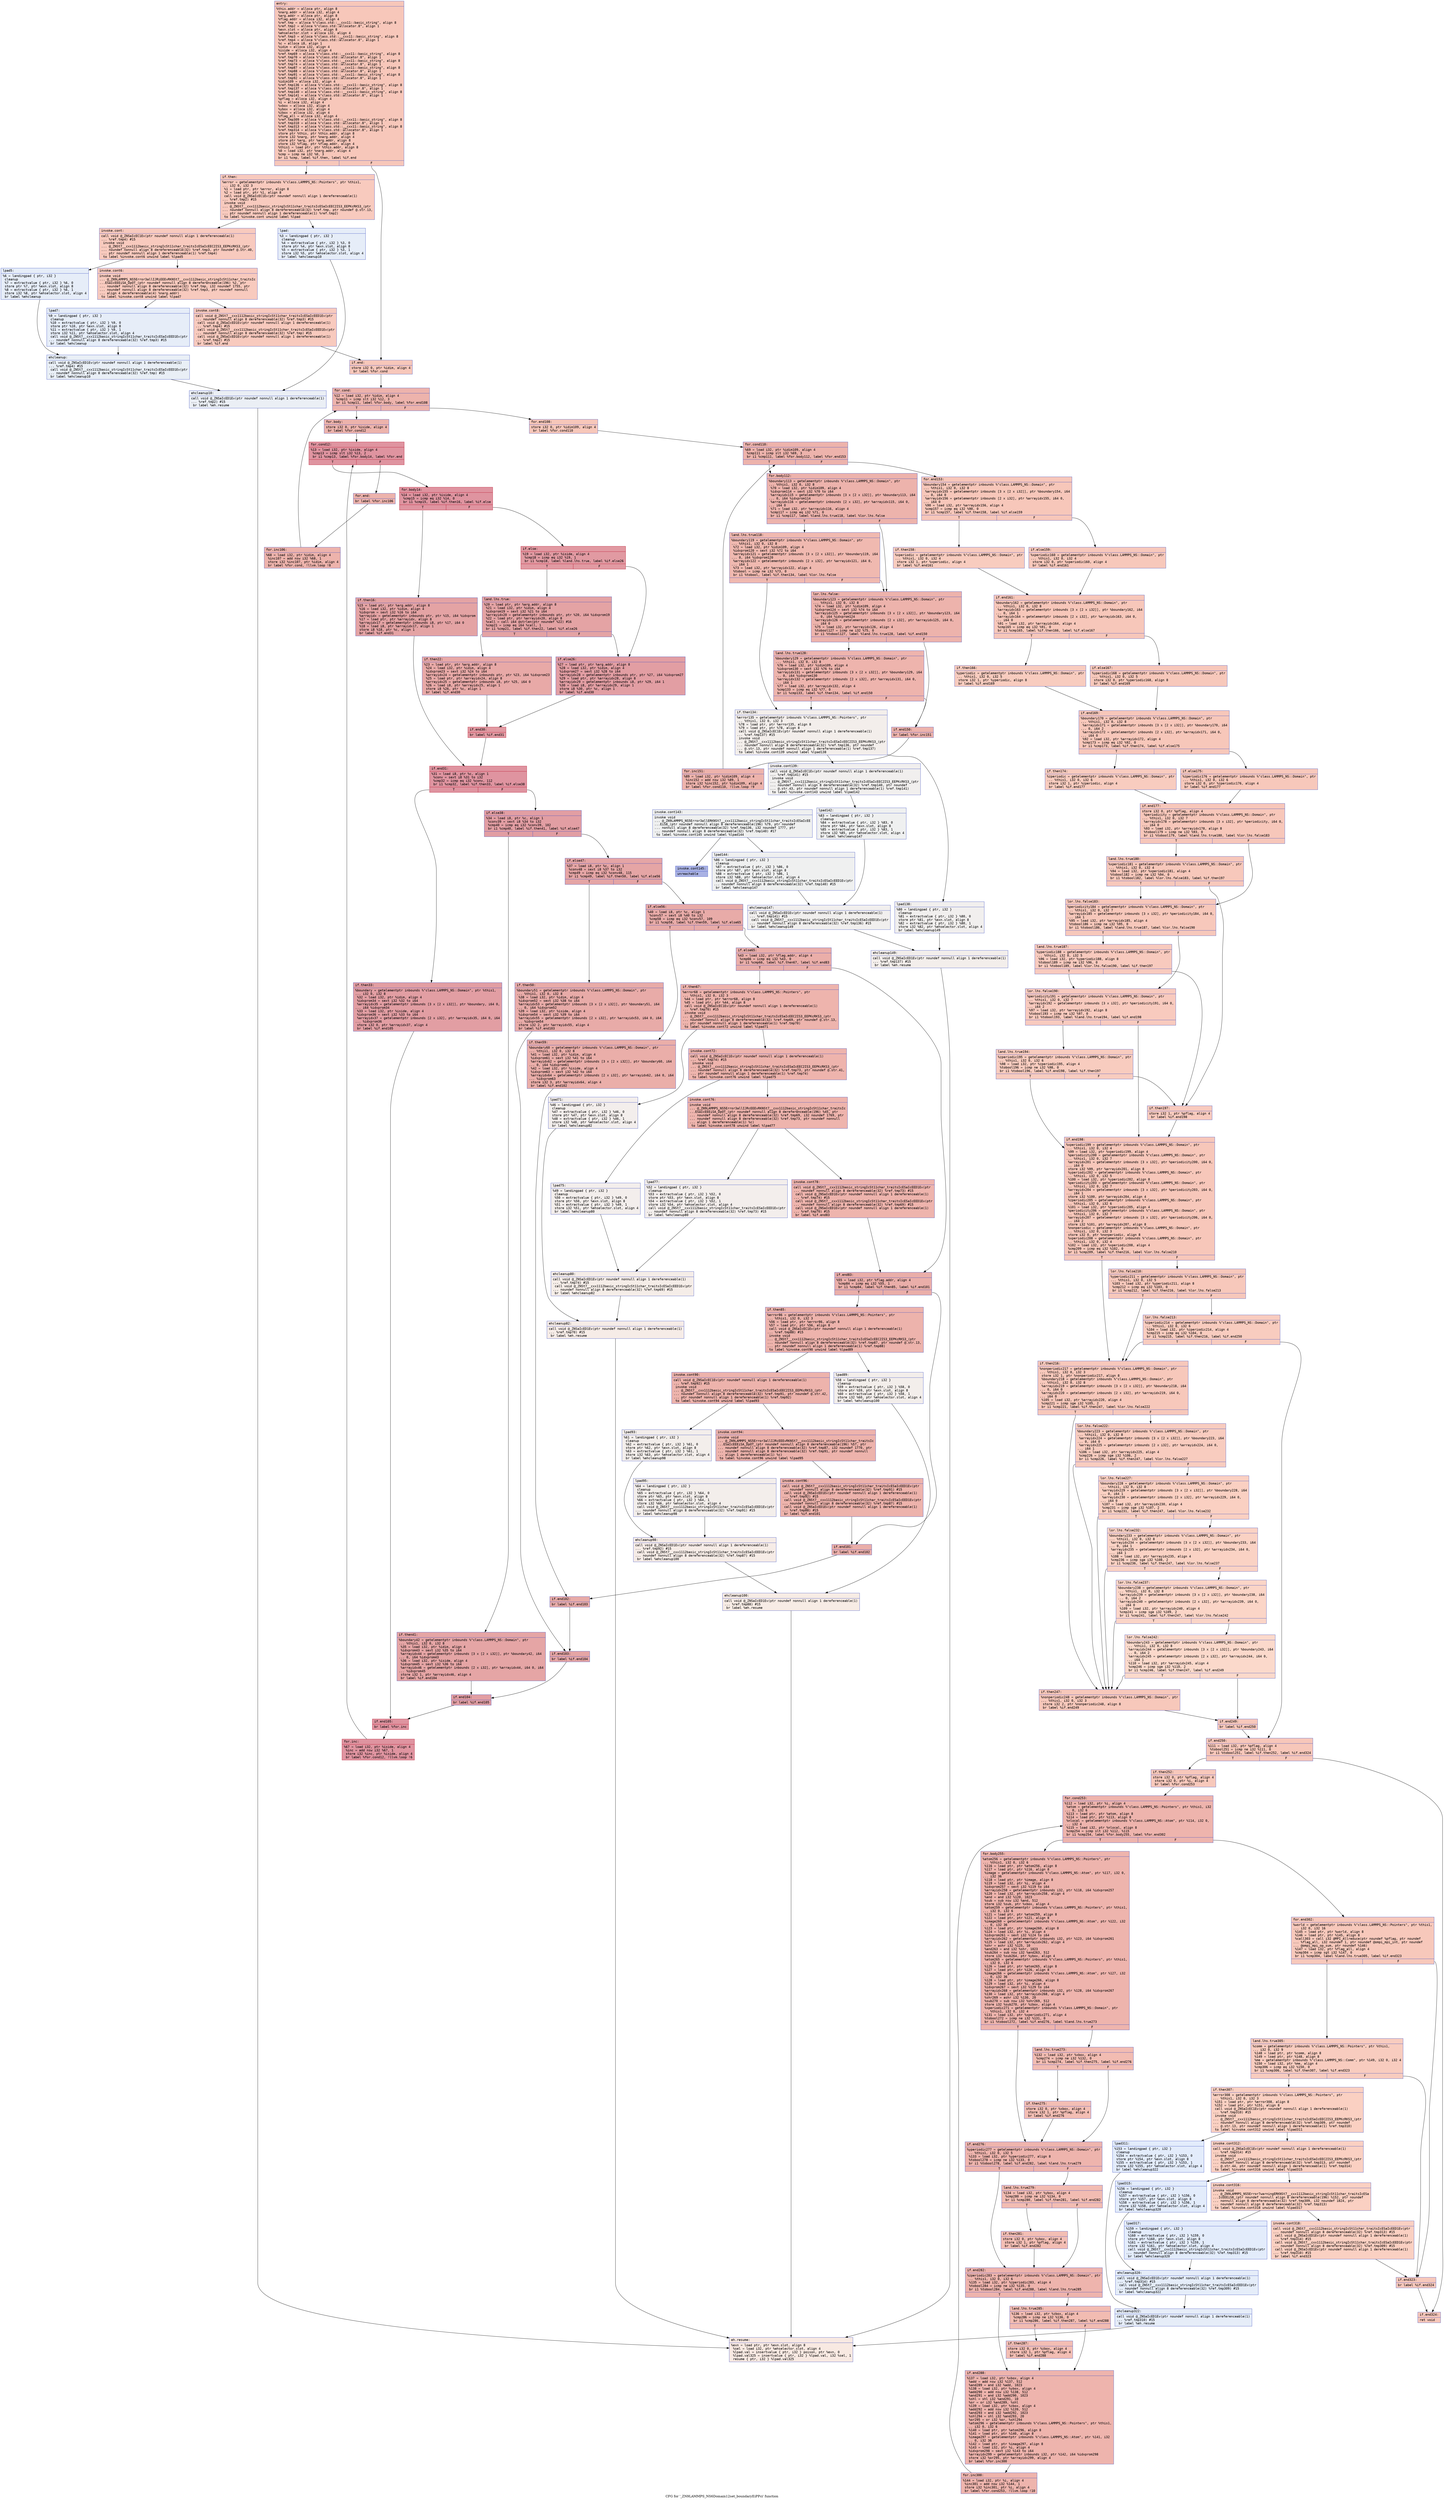 digraph "CFG for '_ZN9LAMMPS_NS6Domain12set_boundaryEiPPci' function" {
	label="CFG for '_ZN9LAMMPS_NS6Domain12set_boundaryEiPPci' function";

	Node0x561837dfc790 [shape=record,color="#3d50c3ff", style=filled, fillcolor="#ec7f6370" fontname="Courier",label="{entry:\l|  %this.addr = alloca ptr, align 8\l  %narg.addr = alloca i32, align 4\l  %arg.addr = alloca ptr, align 8\l  %flag.addr = alloca i32, align 4\l  %ref.tmp = alloca %\"class.std::__cxx11::basic_string\", align 8\l  %ref.tmp2 = alloca %\"class.std::allocator.8\", align 1\l  %exn.slot = alloca ptr, align 8\l  %ehselector.slot = alloca i32, align 4\l  %ref.tmp3 = alloca %\"class.std::__cxx11::basic_string\", align 8\l  %ref.tmp4 = alloca %\"class.std::allocator.8\", align 1\l  %c = alloca i8, align 1\l  %idim = alloca i32, align 4\l  %iside = alloca i32, align 4\l  %ref.tmp69 = alloca %\"class.std::__cxx11::basic_string\", align 8\l  %ref.tmp70 = alloca %\"class.std::allocator.8\", align 1\l  %ref.tmp73 = alloca %\"class.std::__cxx11::basic_string\", align 8\l  %ref.tmp74 = alloca %\"class.std::allocator.8\", align 1\l  %ref.tmp87 = alloca %\"class.std::__cxx11::basic_string\", align 8\l  %ref.tmp88 = alloca %\"class.std::allocator.8\", align 1\l  %ref.tmp91 = alloca %\"class.std::__cxx11::basic_string\", align 8\l  %ref.tmp92 = alloca %\"class.std::allocator.8\", align 1\l  %idim109 = alloca i32, align 4\l  %ref.tmp136 = alloca %\"class.std::__cxx11::basic_string\", align 8\l  %ref.tmp137 = alloca %\"class.std::allocator.8\", align 1\l  %ref.tmp140 = alloca %\"class.std::__cxx11::basic_string\", align 8\l  %ref.tmp141 = alloca %\"class.std::allocator.8\", align 1\l  %pflag = alloca i32, align 4\l  %i = alloca i32, align 4\l  %xbox = alloca i32, align 4\l  %ybox = alloca i32, align 4\l  %zbox = alloca i32, align 4\l  %flag_all = alloca i32, align 4\l  %ref.tmp309 = alloca %\"class.std::__cxx11::basic_string\", align 8\l  %ref.tmp310 = alloca %\"class.std::allocator.8\", align 1\l  %ref.tmp313 = alloca %\"class.std::__cxx11::basic_string\", align 8\l  %ref.tmp314 = alloca %\"class.std::allocator.8\", align 1\l  store ptr %this, ptr %this.addr, align 8\l  store i32 %narg, ptr %narg.addr, align 4\l  store ptr %arg, ptr %arg.addr, align 8\l  store i32 %flag, ptr %flag.addr, align 4\l  %this1 = load ptr, ptr %this.addr, align 8\l  %0 = load i32, ptr %narg.addr, align 4\l  %cmp = icmp ne i32 %0, 3\l  br i1 %cmp, label %if.then, label %if.end\l|{<s0>T|<s1>F}}"];
	Node0x561837dfc790:s0 -> Node0x561837dfe740[tooltip="entry -> if.then\nProbability 50.00%" ];
	Node0x561837dfc790:s1 -> Node0x561837dfe7b0[tooltip="entry -> if.end\nProbability 50.00%" ];
	Node0x561837dfe740 [shape=record,color="#3d50c3ff", style=filled, fillcolor="#ef886b70" fontname="Courier",label="{if.then:\l|  %error = getelementptr inbounds %\"class.LAMMPS_NS::Pointers\", ptr %this1,\l... i32 0, i32 3\l  %1 = load ptr, ptr %error, align 8\l  %2 = load ptr, ptr %1, align 8\l  call void @_ZNSaIcEC1Ev(ptr noundef nonnull align 1 dereferenceable(1)\l... %ref.tmp2) #15\l  invoke void\l... @_ZNSt7__cxx1112basic_stringIcSt11char_traitsIcESaIcEEC2IS3_EEPKcRKS3_(ptr\l... noundef nonnull align 8 dereferenceable(32) %ref.tmp, ptr noundef @.str.13,\l... ptr noundef nonnull align 1 dereferenceable(1) %ref.tmp2)\l          to label %invoke.cont unwind label %lpad\l}"];
	Node0x561837dfe740 -> Node0x561837dfec90[tooltip="if.then -> invoke.cont\nProbability 100.00%" ];
	Node0x561837dfe740 -> Node0x561837dfed10[tooltip="if.then -> lpad\nProbability 0.00%" ];
	Node0x561837dfec90 [shape=record,color="#3d50c3ff", style=filled, fillcolor="#ef886b70" fontname="Courier",label="{invoke.cont:\l|  call void @_ZNSaIcEC1Ev(ptr noundef nonnull align 1 dereferenceable(1)\l... %ref.tmp4) #15\l  invoke void\l... @_ZNSt7__cxx1112basic_stringIcSt11char_traitsIcESaIcEEC2IS3_EEPKcRKS3_(ptr\l... noundef nonnull align 8 dereferenceable(32) %ref.tmp3, ptr noundef @.str.40,\l... ptr noundef nonnull align 1 dereferenceable(1) %ref.tmp4)\l          to label %invoke.cont6 unwind label %lpad5\l}"];
	Node0x561837dfec90 -> Node0x561837dff090[tooltip="invoke.cont -> invoke.cont6\nProbability 100.00%" ];
	Node0x561837dfec90 -> Node0x561837dfd6d0[tooltip="invoke.cont -> lpad5\nProbability 0.00%" ];
	Node0x561837dff090 [shape=record,color="#3d50c3ff", style=filled, fillcolor="#ef886b70" fontname="Courier",label="{invoke.cont6:\l|  invoke void\l... @_ZN9LAMMPS_NS5Error3allIJRiEEEvRKNSt7__cxx1112basic_stringIcSt11char_traitsIc\l...ESaIcEEEiSA_DpOT_(ptr noundef nonnull align 8 dereferenceable(196) %2, ptr\l... noundef nonnull align 8 dereferenceable(32) %ref.tmp, i32 noundef 1755, ptr\l... noundef nonnull align 8 dereferenceable(32) %ref.tmp3, ptr noundef nonnull\l... align 4 dereferenceable(4) %narg.addr)\l          to label %invoke.cont8 unwind label %lpad7\l}"];
	Node0x561837dff090 -> Node0x561837dff040[tooltip="invoke.cont6 -> invoke.cont8\nProbability 100.00%" ];
	Node0x561837dff090 -> Node0x561837dff730[tooltip="invoke.cont6 -> lpad7\nProbability 0.00%" ];
	Node0x561837dff040 [shape=record,color="#3d50c3ff", style=filled, fillcolor="#ef886b70" fontname="Courier",label="{invoke.cont8:\l|  call void @_ZNSt7__cxx1112basic_stringIcSt11char_traitsIcESaIcEED1Ev(ptr\l... noundef nonnull align 8 dereferenceable(32) %ref.tmp3) #15\l  call void @_ZNSaIcED1Ev(ptr noundef nonnull align 1 dereferenceable(1)\l... %ref.tmp4) #15\l  call void @_ZNSt7__cxx1112basic_stringIcSt11char_traitsIcESaIcEED1Ev(ptr\l... noundef nonnull align 8 dereferenceable(32) %ref.tmp) #15\l  call void @_ZNSaIcED1Ev(ptr noundef nonnull align 1 dereferenceable(1)\l... %ref.tmp2) #15\l  br label %if.end\l}"];
	Node0x561837dff040 -> Node0x561837dfe7b0[tooltip="invoke.cont8 -> if.end\nProbability 100.00%" ];
	Node0x561837dfed10 [shape=record,color="#3d50c3ff", style=filled, fillcolor="#c7d7f070" fontname="Courier",label="{lpad:\l|  %3 = landingpad \{ ptr, i32 \}\l          cleanup\l  %4 = extractvalue \{ ptr, i32 \} %3, 0\l  store ptr %4, ptr %exn.slot, align 8\l  %5 = extractvalue \{ ptr, i32 \} %3, 1\l  store i32 %5, ptr %ehselector.slot, align 4\l  br label %ehcleanup10\l}"];
	Node0x561837dfed10 -> Node0x561837e00190[tooltip="lpad -> ehcleanup10\nProbability 100.00%" ];
	Node0x561837dfd6d0 [shape=record,color="#3d50c3ff", style=filled, fillcolor="#c7d7f070" fontname="Courier",label="{lpad5:\l|  %6 = landingpad \{ ptr, i32 \}\l          cleanup\l  %7 = extractvalue \{ ptr, i32 \} %6, 0\l  store ptr %7, ptr %exn.slot, align 8\l  %8 = extractvalue \{ ptr, i32 \} %6, 1\l  store i32 %8, ptr %ehselector.slot, align 4\l  br label %ehcleanup\l}"];
	Node0x561837dfd6d0 -> Node0x561837e00500[tooltip="lpad5 -> ehcleanup\nProbability 100.00%" ];
	Node0x561837dff730 [shape=record,color="#3d50c3ff", style=filled, fillcolor="#c7d7f070" fontname="Courier",label="{lpad7:\l|  %9 = landingpad \{ ptr, i32 \}\l          cleanup\l  %10 = extractvalue \{ ptr, i32 \} %9, 0\l  store ptr %10, ptr %exn.slot, align 8\l  %11 = extractvalue \{ ptr, i32 \} %9, 1\l  store i32 %11, ptr %ehselector.slot, align 4\l  call void @_ZNSt7__cxx1112basic_stringIcSt11char_traitsIcESaIcEED1Ev(ptr\l... noundef nonnull align 8 dereferenceable(32) %ref.tmp3) #15\l  br label %ehcleanup\l}"];
	Node0x561837dff730 -> Node0x561837e00500[tooltip="lpad7 -> ehcleanup\nProbability 100.00%" ];
	Node0x561837e00500 [shape=record,color="#3d50c3ff", style=filled, fillcolor="#cedaeb70" fontname="Courier",label="{ehcleanup:\l|  call void @_ZNSaIcED1Ev(ptr noundef nonnull align 1 dereferenceable(1)\l... %ref.tmp4) #15\l  call void @_ZNSt7__cxx1112basic_stringIcSt11char_traitsIcESaIcEED1Ev(ptr\l... noundef nonnull align 8 dereferenceable(32) %ref.tmp) #15\l  br label %ehcleanup10\l}"];
	Node0x561837e00500 -> Node0x561837e00190[tooltip="ehcleanup -> ehcleanup10\nProbability 100.00%" ];
	Node0x561837e00190 [shape=record,color="#3d50c3ff", style=filled, fillcolor="#d1dae970" fontname="Courier",label="{ehcleanup10:\l|  call void @_ZNSaIcED1Ev(ptr noundef nonnull align 1 dereferenceable(1)\l... %ref.tmp2) #15\l  br label %eh.resume\l}"];
	Node0x561837e00190 -> Node0x561837e00e10[tooltip="ehcleanup10 -> eh.resume\nProbability 100.00%" ];
	Node0x561837dfe7b0 [shape=record,color="#3d50c3ff", style=filled, fillcolor="#ec7f6370" fontname="Courier",label="{if.end:\l|  store i32 0, ptr %idim, align 4\l  br label %for.cond\l}"];
	Node0x561837dfe7b0 -> Node0x561837e00f70[tooltip="if.end -> for.cond\nProbability 100.00%" ];
	Node0x561837e00f70 [shape=record,color="#3d50c3ff", style=filled, fillcolor="#d6524470" fontname="Courier",label="{for.cond:\l|  %12 = load i32, ptr %idim, align 4\l  %cmp11 = icmp slt i32 %12, 3\l  br i1 %cmp11, label %for.body, label %for.end108\l|{<s0>T|<s1>F}}"];
	Node0x561837e00f70:s0 -> Node0x561837e01170[tooltip="for.cond -> for.body\nProbability 96.88%" ];
	Node0x561837e00f70:s1 -> Node0x561837e011f0[tooltip="for.cond -> for.end108\nProbability 3.12%" ];
	Node0x561837e01170 [shape=record,color="#3d50c3ff", style=filled, fillcolor="#d6524470" fontname="Courier",label="{for.body:\l|  store i32 0, ptr %iside, align 4\l  br label %for.cond12\l}"];
	Node0x561837e01170 -> Node0x561837e013c0[tooltip="for.body -> for.cond12\nProbability 100.00%" ];
	Node0x561837e013c0 [shape=record,color="#b70d28ff", style=filled, fillcolor="#b70d2870" fontname="Courier",label="{for.cond12:\l|  %13 = load i32, ptr %iside, align 4\l  %cmp13 = icmp slt i32 %13, 2\l  br i1 %cmp13, label %for.body14, label %for.end\l|{<s0>T|<s1>F}}"];
	Node0x561837e013c0:s0 -> Node0x561837e015e0[tooltip="for.cond12 -> for.body14\nProbability 96.88%" ];
	Node0x561837e013c0:s1 -> Node0x561837e01660[tooltip="for.cond12 -> for.end\nProbability 3.12%" ];
	Node0x561837e015e0 [shape=record,color="#b70d28ff", style=filled, fillcolor="#b70d2870" fontname="Courier",label="{for.body14:\l|  %14 = load i32, ptr %iside, align 4\l  %cmp15 = icmp eq i32 %14, 0\l  br i1 %cmp15, label %if.then16, label %if.else\l|{<s0>T|<s1>F}}"];
	Node0x561837e015e0:s0 -> Node0x561837e01910[tooltip="for.body14 -> if.then16\nProbability 37.50%" ];
	Node0x561837e015e0:s1 -> Node0x561837e01990[tooltip="for.body14 -> if.else\nProbability 62.50%" ];
	Node0x561837e01910 [shape=record,color="#3d50c3ff", style=filled, fillcolor="#c32e3170" fontname="Courier",label="{if.then16:\l|  %15 = load ptr, ptr %arg.addr, align 8\l  %16 = load i32, ptr %idim, align 4\l  %idxprom = sext i32 %16 to i64\l  %arrayidx = getelementptr inbounds ptr, ptr %15, i64 %idxprom\l  %17 = load ptr, ptr %arrayidx, align 8\l  %arrayidx17 = getelementptr inbounds i8, ptr %17, i64 0\l  %18 = load i8, ptr %arrayidx17, align 1\l  store i8 %18, ptr %c, align 1\l  br label %if.end31\l}"];
	Node0x561837e01910 -> Node0x561837e01fe0[tooltip="if.then16 -> if.end31\nProbability 100.00%" ];
	Node0x561837e01990 [shape=record,color="#b70d28ff", style=filled, fillcolor="#bb1b2c70" fontname="Courier",label="{if.else:\l|  %19 = load i32, ptr %iside, align 4\l  %cmp18 = icmp eq i32 %19, 1\l  br i1 %cmp18, label %land.lhs.true, label %if.else26\l|{<s0>T|<s1>F}}"];
	Node0x561837e01990:s0 -> Node0x561837e02200[tooltip="if.else -> land.lhs.true\nProbability 50.00%" ];
	Node0x561837e01990:s1 -> Node0x561837e02280[tooltip="if.else -> if.else26\nProbability 50.00%" ];
	Node0x561837e02200 [shape=record,color="#3d50c3ff", style=filled, fillcolor="#c32e3170" fontname="Courier",label="{land.lhs.true:\l|  %20 = load ptr, ptr %arg.addr, align 8\l  %21 = load i32, ptr %idim, align 4\l  %idxprom19 = sext i32 %21 to i64\l  %arrayidx20 = getelementptr inbounds ptr, ptr %20, i64 %idxprom19\l  %22 = load ptr, ptr %arrayidx20, align 8\l  %call = call i64 @strlen(ptr noundef %22) #16\l  %cmp21 = icmp eq i64 %call, 1\l  br i1 %cmp21, label %if.then22, label %if.else26\l|{<s0>T|<s1>F}}"];
	Node0x561837e02200:s0 -> Node0x561837e02960[tooltip="land.lhs.true -> if.then22\nProbability 50.00%" ];
	Node0x561837e02200:s1 -> Node0x561837e02280[tooltip="land.lhs.true -> if.else26\nProbability 50.00%" ];
	Node0x561837e02960 [shape=record,color="#3d50c3ff", style=filled, fillcolor="#ca3b3770" fontname="Courier",label="{if.then22:\l|  %23 = load ptr, ptr %arg.addr, align 8\l  %24 = load i32, ptr %idim, align 4\l  %idxprom23 = sext i32 %24 to i64\l  %arrayidx24 = getelementptr inbounds ptr, ptr %23, i64 %idxprom23\l  %25 = load ptr, ptr %arrayidx24, align 8\l  %arrayidx25 = getelementptr inbounds i8, ptr %25, i64 0\l  %26 = load i8, ptr %arrayidx25, align 1\l  store i8 %26, ptr %c, align 1\l  br label %if.end30\l}"];
	Node0x561837e02960 -> Node0x561837e02fd0[tooltip="if.then22 -> if.end30\nProbability 100.00%" ];
	Node0x561837e02280 [shape=record,color="#3d50c3ff", style=filled, fillcolor="#be242e70" fontname="Courier",label="{if.else26:\l|  %27 = load ptr, ptr %arg.addr, align 8\l  %28 = load i32, ptr %idim, align 4\l  %idxprom27 = sext i32 %28 to i64\l  %arrayidx28 = getelementptr inbounds ptr, ptr %27, i64 %idxprom27\l  %29 = load ptr, ptr %arrayidx28, align 8\l  %arrayidx29 = getelementptr inbounds i8, ptr %29, i64 1\l  %30 = load i8, ptr %arrayidx29, align 1\l  store i8 %30, ptr %c, align 1\l  br label %if.end30\l}"];
	Node0x561837e02280 -> Node0x561837e02fd0[tooltip="if.else26 -> if.end30\nProbability 100.00%" ];
	Node0x561837e02fd0 [shape=record,color="#b70d28ff", style=filled, fillcolor="#bb1b2c70" fontname="Courier",label="{if.end30:\l|  br label %if.end31\l}"];
	Node0x561837e02fd0 -> Node0x561837e01fe0[tooltip="if.end30 -> if.end31\nProbability 100.00%" ];
	Node0x561837e01fe0 [shape=record,color="#b70d28ff", style=filled, fillcolor="#b70d2870" fontname="Courier",label="{if.end31:\l|  %31 = load i8, ptr %c, align 1\l  %conv = sext i8 %31 to i32\l  %cmp32 = icmp eq i32 %conv, 112\l  br i1 %cmp32, label %if.then33, label %if.else38\l|{<s0>T|<s1>F}}"];
	Node0x561837e01fe0:s0 -> Node0x561837e03870[tooltip="if.end31 -> if.then33\nProbability 50.00%" ];
	Node0x561837e01fe0:s1 -> Node0x561837e038f0[tooltip="if.end31 -> if.else38\nProbability 50.00%" ];
	Node0x561837e03870 [shape=record,color="#3d50c3ff", style=filled, fillcolor="#be242e70" fontname="Courier",label="{if.then33:\l|  %boundary = getelementptr inbounds %\"class.LAMMPS_NS::Domain\", ptr %this1,\l... i32 0, i32 8\l  %32 = load i32, ptr %idim, align 4\l  %idxprom34 = sext i32 %32 to i64\l  %arrayidx35 = getelementptr inbounds [3 x [2 x i32]], ptr %boundary, i64 0,\l... i64 %idxprom34\l  %33 = load i32, ptr %iside, align 4\l  %idxprom36 = sext i32 %33 to i64\l  %arrayidx37 = getelementptr inbounds [2 x i32], ptr %arrayidx35, i64 0, i64\l... %idxprom36\l  store i32 0, ptr %arrayidx37, align 4\l  br label %if.end105\l}"];
	Node0x561837e03870 -> Node0x561837e03fd0[tooltip="if.then33 -> if.end105\nProbability 100.00%" ];
	Node0x561837e038f0 [shape=record,color="#3d50c3ff", style=filled, fillcolor="#be242e70" fontname="Courier",label="{if.else38:\l|  %34 = load i8, ptr %c, align 1\l  %conv39 = sext i8 %34 to i32\l  %cmp40 = icmp eq i32 %conv39, 102\l  br i1 %cmp40, label %if.then41, label %if.else47\l|{<s0>T|<s1>F}}"];
	Node0x561837e038f0:s0 -> Node0x561837dff0e0[tooltip="if.else38 -> if.then41\nProbability 50.00%" ];
	Node0x561837e038f0:s1 -> Node0x561837dff160[tooltip="if.else38 -> if.else47\nProbability 50.00%" ];
	Node0x561837dff0e0 [shape=record,color="#3d50c3ff", style=filled, fillcolor="#c5333470" fontname="Courier",label="{if.then41:\l|  %boundary42 = getelementptr inbounds %\"class.LAMMPS_NS::Domain\", ptr\l... %this1, i32 0, i32 8\l  %35 = load i32, ptr %idim, align 4\l  %idxprom43 = sext i32 %35 to i64\l  %arrayidx44 = getelementptr inbounds [3 x [2 x i32]], ptr %boundary42, i64\l... 0, i64 %idxprom43\l  %36 = load i32, ptr %iside, align 4\l  %idxprom45 = sext i32 %36 to i64\l  %arrayidx46 = getelementptr inbounds [2 x i32], ptr %arrayidx44, i64 0, i64\l... %idxprom45\l  store i32 1, ptr %arrayidx46, align 4\l  br label %if.end104\l}"];
	Node0x561837dff0e0 -> Node0x561837e05030[tooltip="if.then41 -> if.end104\nProbability 100.00%" ];
	Node0x561837dff160 [shape=record,color="#3d50c3ff", style=filled, fillcolor="#c5333470" fontname="Courier",label="{if.else47:\l|  %37 = load i8, ptr %c, align 1\l  %conv48 = sext i8 %37 to i32\l  %cmp49 = icmp eq i32 %conv48, 115\l  br i1 %cmp49, label %if.then50, label %if.else56\l|{<s0>T|<s1>F}}"];
	Node0x561837dff160:s0 -> Node0x561837e052f0[tooltip="if.else47 -> if.then50\nProbability 50.00%" ];
	Node0x561837dff160:s1 -> Node0x561837e05370[tooltip="if.else47 -> if.else56\nProbability 50.00%" ];
	Node0x561837e052f0 [shape=record,color="#3d50c3ff", style=filled, fillcolor="#cc403a70" fontname="Courier",label="{if.then50:\l|  %boundary51 = getelementptr inbounds %\"class.LAMMPS_NS::Domain\", ptr\l... %this1, i32 0, i32 8\l  %38 = load i32, ptr %idim, align 4\l  %idxprom52 = sext i32 %38 to i64\l  %arrayidx53 = getelementptr inbounds [3 x [2 x i32]], ptr %boundary51, i64\l... 0, i64 %idxprom52\l  %39 = load i32, ptr %iside, align 4\l  %idxprom54 = sext i32 %39 to i64\l  %arrayidx55 = getelementptr inbounds [2 x i32], ptr %arrayidx53, i64 0, i64\l... %idxprom54\l  store i32 2, ptr %arrayidx55, align 4\l  br label %if.end103\l}"];
	Node0x561837e052f0 -> Node0x561837e05ab0[tooltip="if.then50 -> if.end103\nProbability 100.00%" ];
	Node0x561837e05370 [shape=record,color="#3d50c3ff", style=filled, fillcolor="#cc403a70" fontname="Courier",label="{if.else56:\l|  %40 = load i8, ptr %c, align 1\l  %conv57 = sext i8 %40 to i32\l  %cmp58 = icmp eq i32 %conv57, 109\l  br i1 %cmp58, label %if.then59, label %if.else65\l|{<s0>T|<s1>F}}"];
	Node0x561837e05370:s0 -> Node0x561837e05d90[tooltip="if.else56 -> if.then59\nProbability 50.00%" ];
	Node0x561837e05370:s1 -> Node0x561837e05e10[tooltip="if.else56 -> if.else65\nProbability 50.00%" ];
	Node0x561837e05d90 [shape=record,color="#3d50c3ff", style=filled, fillcolor="#d0473d70" fontname="Courier",label="{if.then59:\l|  %boundary60 = getelementptr inbounds %\"class.LAMMPS_NS::Domain\", ptr\l... %this1, i32 0, i32 8\l  %41 = load i32, ptr %idim, align 4\l  %idxprom61 = sext i32 %41 to i64\l  %arrayidx62 = getelementptr inbounds [3 x [2 x i32]], ptr %boundary60, i64\l... 0, i64 %idxprom61\l  %42 = load i32, ptr %iside, align 4\l  %idxprom63 = sext i32 %42 to i64\l  %arrayidx64 = getelementptr inbounds [2 x i32], ptr %arrayidx62, i64 0, i64\l... %idxprom63\l  store i32 3, ptr %arrayidx64, align 4\l  br label %if.end102\l}"];
	Node0x561837e05d90 -> Node0x561837e06550[tooltip="if.then59 -> if.end102\nProbability 100.00%" ];
	Node0x561837e05e10 [shape=record,color="#3d50c3ff", style=filled, fillcolor="#d0473d70" fontname="Courier",label="{if.else65:\l|  %43 = load i32, ptr %flag.addr, align 4\l  %cmp66 = icmp eq i32 %43, 0\l  br i1 %cmp66, label %if.then67, label %if.end83\l|{<s0>T|<s1>F}}"];
	Node0x561837e05e10:s0 -> Node0x561837e06770[tooltip="if.else65 -> if.then67\nProbability 37.50%" ];
	Node0x561837e05e10:s1 -> Node0x561837e067f0[tooltip="if.else65 -> if.end83\nProbability 62.50%" ];
	Node0x561837e06770 [shape=record,color="#3d50c3ff", style=filled, fillcolor="#d8564670" fontname="Courier",label="{if.then67:\l|  %error68 = getelementptr inbounds %\"class.LAMMPS_NS::Pointers\", ptr\l... %this1, i32 0, i32 3\l  %44 = load ptr, ptr %error68, align 8\l  %45 = load ptr, ptr %44, align 8\l  call void @_ZNSaIcEC1Ev(ptr noundef nonnull align 1 dereferenceable(1)\l... %ref.tmp70) #15\l  invoke void\l... @_ZNSt7__cxx1112basic_stringIcSt11char_traitsIcESaIcEEC2IS3_EEPKcRKS3_(ptr\l... noundef nonnull align 8 dereferenceable(32) %ref.tmp69, ptr noundef @.str.13,\l... ptr noundef nonnull align 1 dereferenceable(1) %ref.tmp70)\l          to label %invoke.cont72 unwind label %lpad71\l}"];
	Node0x561837e06770 -> Node0x561837e06ce0[tooltip="if.then67 -> invoke.cont72\nProbability 100.00%" ];
	Node0x561837e06770 -> Node0x561837e06d60[tooltip="if.then67 -> lpad71\nProbability 0.00%" ];
	Node0x561837e06ce0 [shape=record,color="#3d50c3ff", style=filled, fillcolor="#d8564670" fontname="Courier",label="{invoke.cont72:\l|  call void @_ZNSaIcEC1Ev(ptr noundef nonnull align 1 dereferenceable(1)\l... %ref.tmp74) #15\l  invoke void\l... @_ZNSt7__cxx1112basic_stringIcSt11char_traitsIcESaIcEEC2IS3_EEPKcRKS3_(ptr\l... noundef nonnull align 8 dereferenceable(32) %ref.tmp73, ptr noundef @.str.41,\l... ptr noundef nonnull align 1 dereferenceable(1) %ref.tmp74)\l          to label %invoke.cont76 unwind label %lpad75\l}"];
	Node0x561837e06ce0 -> Node0x561837e070e0[tooltip="invoke.cont72 -> invoke.cont76\nProbability 100.00%" ];
	Node0x561837e06ce0 -> Node0x561837e07130[tooltip="invoke.cont72 -> lpad75\nProbability 0.00%" ];
	Node0x561837e070e0 [shape=record,color="#3d50c3ff", style=filled, fillcolor="#d8564670" fontname="Courier",label="{invoke.cont76:\l|  invoke void\l... @_ZN9LAMMPS_NS5Error3allIJRcEEEvRKNSt7__cxx1112basic_stringIcSt11char_traitsIc\l...ESaIcEEEiSA_DpOT_(ptr noundef nonnull align 8 dereferenceable(196) %45, ptr\l... noundef nonnull align 8 dereferenceable(32) %ref.tmp69, i32 noundef 1769, ptr\l... noundef nonnull align 8 dereferenceable(32) %ref.tmp73, ptr noundef nonnull\l... align 1 dereferenceable(1) %c)\l          to label %invoke.cont78 unwind label %lpad77\l}"];
	Node0x561837e070e0 -> Node0x561837e07090[tooltip="invoke.cont76 -> invoke.cont78\nProbability 100.00%" ];
	Node0x561837e070e0 -> Node0x561837e07460[tooltip="invoke.cont76 -> lpad77\nProbability 0.00%" ];
	Node0x561837e07090 [shape=record,color="#3d50c3ff", style=filled, fillcolor="#d8564670" fontname="Courier",label="{invoke.cont78:\l|  call void @_ZNSt7__cxx1112basic_stringIcSt11char_traitsIcESaIcEED1Ev(ptr\l... noundef nonnull align 8 dereferenceable(32) %ref.tmp73) #15\l  call void @_ZNSaIcED1Ev(ptr noundef nonnull align 1 dereferenceable(1)\l... %ref.tmp74) #15\l  call void @_ZNSt7__cxx1112basic_stringIcSt11char_traitsIcESaIcEED1Ev(ptr\l... noundef nonnull align 8 dereferenceable(32) %ref.tmp69) #15\l  call void @_ZNSaIcED1Ev(ptr noundef nonnull align 1 dereferenceable(1)\l... %ref.tmp70) #15\l  br label %if.end83\l}"];
	Node0x561837e07090 -> Node0x561837e067f0[tooltip="invoke.cont78 -> if.end83\nProbability 100.00%" ];
	Node0x561837e06d60 [shape=record,color="#3d50c3ff", style=filled, fillcolor="#e3d9d370" fontname="Courier",label="{lpad71:\l|  %46 = landingpad \{ ptr, i32 \}\l          cleanup\l  %47 = extractvalue \{ ptr, i32 \} %46, 0\l  store ptr %47, ptr %exn.slot, align 8\l  %48 = extractvalue \{ ptr, i32 \} %46, 1\l  store i32 %48, ptr %ehselector.slot, align 4\l  br label %ehcleanup82\l}"];
	Node0x561837e06d60 -> Node0x561837e086f0[tooltip="lpad71 -> ehcleanup82\nProbability 100.00%" ];
	Node0x561837e07130 [shape=record,color="#3d50c3ff", style=filled, fillcolor="#e3d9d370" fontname="Courier",label="{lpad75:\l|  %49 = landingpad \{ ptr, i32 \}\l          cleanup\l  %50 = extractvalue \{ ptr, i32 \} %49, 0\l  store ptr %50, ptr %exn.slot, align 8\l  %51 = extractvalue \{ ptr, i32 \} %49, 1\l  store i32 %51, ptr %ehselector.slot, align 4\l  br label %ehcleanup80\l}"];
	Node0x561837e07130 -> Node0x561837e08a60[tooltip="lpad75 -> ehcleanup80\nProbability 100.00%" ];
	Node0x561837e07460 [shape=record,color="#3d50c3ff", style=filled, fillcolor="#e3d9d370" fontname="Courier",label="{lpad77:\l|  %52 = landingpad \{ ptr, i32 \}\l          cleanup\l  %53 = extractvalue \{ ptr, i32 \} %52, 0\l  store ptr %53, ptr %exn.slot, align 8\l  %54 = extractvalue \{ ptr, i32 \} %52, 1\l  store i32 %54, ptr %ehselector.slot, align 4\l  call void @_ZNSt7__cxx1112basic_stringIcSt11char_traitsIcESaIcEED1Ev(ptr\l... noundef nonnull align 8 dereferenceable(32) %ref.tmp73) #15\l  br label %ehcleanup80\l}"];
	Node0x561837e07460 -> Node0x561837e08a60[tooltip="lpad77 -> ehcleanup80\nProbability 100.00%" ];
	Node0x561837e08a60 [shape=record,color="#3d50c3ff", style=filled, fillcolor="#e8d6cc70" fontname="Courier",label="{ehcleanup80:\l|  call void @_ZNSaIcED1Ev(ptr noundef nonnull align 1 dereferenceable(1)\l... %ref.tmp74) #15\l  call void @_ZNSt7__cxx1112basic_stringIcSt11char_traitsIcESaIcEED1Ev(ptr\l... noundef nonnull align 8 dereferenceable(32) %ref.tmp69) #15\l  br label %ehcleanup82\l}"];
	Node0x561837e08a60 -> Node0x561837e086f0[tooltip="ehcleanup80 -> ehcleanup82\nProbability 100.00%" ];
	Node0x561837e086f0 [shape=record,color="#3d50c3ff", style=filled, fillcolor="#ead5c970" fontname="Courier",label="{ehcleanup82:\l|  call void @_ZNSaIcED1Ev(ptr noundef nonnull align 1 dereferenceable(1)\l... %ref.tmp70) #15\l  br label %eh.resume\l}"];
	Node0x561837e086f0 -> Node0x561837e00e10[tooltip="ehcleanup82 -> eh.resume\nProbability 100.00%" ];
	Node0x561837e067f0 [shape=record,color="#3d50c3ff", style=filled, fillcolor="#d0473d70" fontname="Courier",label="{if.end83:\l|  %55 = load i32, ptr %flag.addr, align 4\l  %cmp84 = icmp eq i32 %55, 1\l  br i1 %cmp84, label %if.then85, label %if.end101\l|{<s0>T|<s1>F}}"];
	Node0x561837e067f0:s0 -> Node0x561837e094f0[tooltip="if.end83 -> if.then85\nProbability 50.00%" ];
	Node0x561837e067f0:s1 -> Node0x561837e09540[tooltip="if.end83 -> if.end101\nProbability 50.00%" ];
	Node0x561837e094f0 [shape=record,color="#3d50c3ff", style=filled, fillcolor="#d6524470" fontname="Courier",label="{if.then85:\l|  %error86 = getelementptr inbounds %\"class.LAMMPS_NS::Pointers\", ptr\l... %this1, i32 0, i32 3\l  %56 = load ptr, ptr %error86, align 8\l  %57 = load ptr, ptr %56, align 8\l  call void @_ZNSaIcEC1Ev(ptr noundef nonnull align 1 dereferenceable(1)\l... %ref.tmp88) #15\l  invoke void\l... @_ZNSt7__cxx1112basic_stringIcSt11char_traitsIcESaIcEEC2IS3_EEPKcRKS3_(ptr\l... noundef nonnull align 8 dereferenceable(32) %ref.tmp87, ptr noundef @.str.13,\l... ptr noundef nonnull align 1 dereferenceable(1) %ref.tmp88)\l          to label %invoke.cont90 unwind label %lpad89\l}"];
	Node0x561837e094f0 -> Node0x561837e099d0[tooltip="if.then85 -> invoke.cont90\nProbability 100.00%" ];
	Node0x561837e094f0 -> Node0x561837e09a50[tooltip="if.then85 -> lpad89\nProbability 0.00%" ];
	Node0x561837e099d0 [shape=record,color="#3d50c3ff", style=filled, fillcolor="#d6524470" fontname="Courier",label="{invoke.cont90:\l|  call void @_ZNSaIcEC1Ev(ptr noundef nonnull align 1 dereferenceable(1)\l... %ref.tmp92) #15\l  invoke void\l... @_ZNSt7__cxx1112basic_stringIcSt11char_traitsIcESaIcEEC2IS3_EEPKcRKS3_(ptr\l... noundef nonnull align 8 dereferenceable(32) %ref.tmp91, ptr noundef @.str.42,\l... ptr noundef nonnull align 1 dereferenceable(1) %ref.tmp92)\l          to label %invoke.cont94 unwind label %lpad93\l}"];
	Node0x561837e099d0 -> Node0x561837e09d70[tooltip="invoke.cont90 -> invoke.cont94\nProbability 100.00%" ];
	Node0x561837e099d0 -> Node0x561837e09dc0[tooltip="invoke.cont90 -> lpad93\nProbability 0.00%" ];
	Node0x561837e09d70 [shape=record,color="#3d50c3ff", style=filled, fillcolor="#d6524470" fontname="Courier",label="{invoke.cont94:\l|  invoke void\l... @_ZN9LAMMPS_NS5Error3allIJRcEEEvRKNSt7__cxx1112basic_stringIcSt11char_traitsIc\l...ESaIcEEEiSA_DpOT_(ptr noundef nonnull align 8 dereferenceable(196) %57, ptr\l... noundef nonnull align 8 dereferenceable(32) %ref.tmp87, i32 noundef 1770, ptr\l... noundef nonnull align 8 dereferenceable(32) %ref.tmp91, ptr noundef nonnull\l... align 1 dereferenceable(1) %c)\l          to label %invoke.cont96 unwind label %lpad95\l}"];
	Node0x561837e09d70 -> Node0x561837e09d20[tooltip="invoke.cont94 -> invoke.cont96\nProbability 100.00%" ];
	Node0x561837e09d70 -> Node0x561837e0a0f0[tooltip="invoke.cont94 -> lpad95\nProbability 0.00%" ];
	Node0x561837e09d20 [shape=record,color="#3d50c3ff", style=filled, fillcolor="#d6524470" fontname="Courier",label="{invoke.cont96:\l|  call void @_ZNSt7__cxx1112basic_stringIcSt11char_traitsIcESaIcEED1Ev(ptr\l... noundef nonnull align 8 dereferenceable(32) %ref.tmp91) #15\l  call void @_ZNSaIcED1Ev(ptr noundef nonnull align 1 dereferenceable(1)\l... %ref.tmp92) #15\l  call void @_ZNSt7__cxx1112basic_stringIcSt11char_traitsIcESaIcEED1Ev(ptr\l... noundef nonnull align 8 dereferenceable(32) %ref.tmp87) #15\l  call void @_ZNSaIcED1Ev(ptr noundef nonnull align 1 dereferenceable(1)\l... %ref.tmp88) #15\l  br label %if.end101\l}"];
	Node0x561837e09d20 -> Node0x561837e09540[tooltip="invoke.cont96 -> if.end101\nProbability 100.00%" ];
	Node0x561837e09a50 [shape=record,color="#3d50c3ff", style=filled, fillcolor="#e5d8d170" fontname="Courier",label="{lpad89:\l|  %58 = landingpad \{ ptr, i32 \}\l          cleanup\l  %59 = extractvalue \{ ptr, i32 \} %58, 0\l  store ptr %59, ptr %exn.slot, align 8\l  %60 = extractvalue \{ ptr, i32 \} %58, 1\l  store i32 %60, ptr %ehselector.slot, align 4\l  br label %ehcleanup100\l}"];
	Node0x561837e09a50 -> Node0x561837e0aa90[tooltip="lpad89 -> ehcleanup100\nProbability 100.00%" ];
	Node0x561837e09dc0 [shape=record,color="#3d50c3ff", style=filled, fillcolor="#e5d8d170" fontname="Courier",label="{lpad93:\l|  %61 = landingpad \{ ptr, i32 \}\l          cleanup\l  %62 = extractvalue \{ ptr, i32 \} %61, 0\l  store ptr %62, ptr %exn.slot, align 8\l  %63 = extractvalue \{ ptr, i32 \} %61, 1\l  store i32 %63, ptr %ehselector.slot, align 4\l  br label %ehcleanup98\l}"];
	Node0x561837e09dc0 -> Node0x561837e0ad90[tooltip="lpad93 -> ehcleanup98\nProbability 100.00%" ];
	Node0x561837e0a0f0 [shape=record,color="#3d50c3ff", style=filled, fillcolor="#e5d8d170" fontname="Courier",label="{lpad95:\l|  %64 = landingpad \{ ptr, i32 \}\l          cleanup\l  %65 = extractvalue \{ ptr, i32 \} %64, 0\l  store ptr %65, ptr %exn.slot, align 8\l  %66 = extractvalue \{ ptr, i32 \} %64, 1\l  store i32 %66, ptr %ehselector.slot, align 4\l  call void @_ZNSt7__cxx1112basic_stringIcSt11char_traitsIcESaIcEED1Ev(ptr\l... noundef nonnull align 8 dereferenceable(32) %ref.tmp91) #15\l  br label %ehcleanup98\l}"];
	Node0x561837e0a0f0 -> Node0x561837e0ad90[tooltip="lpad95 -> ehcleanup98\nProbability 100.00%" ];
	Node0x561837e0ad90 [shape=record,color="#3d50c3ff", style=filled, fillcolor="#ead5c970" fontname="Courier",label="{ehcleanup98:\l|  call void @_ZNSaIcED1Ev(ptr noundef nonnull align 1 dereferenceable(1)\l... %ref.tmp92) #15\l  call void @_ZNSt7__cxx1112basic_stringIcSt11char_traitsIcESaIcEED1Ev(ptr\l... noundef nonnull align 8 dereferenceable(32) %ref.tmp87) #15\l  br label %ehcleanup100\l}"];
	Node0x561837e0ad90 -> Node0x561837e0aa90[tooltip="ehcleanup98 -> ehcleanup100\nProbability 100.00%" ];
	Node0x561837e0aa90 [shape=record,color="#3d50c3ff", style=filled, fillcolor="#ecd3c570" fontname="Courier",label="{ehcleanup100:\l|  call void @_ZNSaIcED1Ev(ptr noundef nonnull align 1 dereferenceable(1)\l... %ref.tmp88) #15\l  br label %eh.resume\l}"];
	Node0x561837e0aa90 -> Node0x561837e00e10[tooltip="ehcleanup100 -> eh.resume\nProbability 100.00%" ];
	Node0x561837e09540 [shape=record,color="#3d50c3ff", style=filled, fillcolor="#d0473d70" fontname="Courier",label="{if.end101:\l|  br label %if.end102\l}"];
	Node0x561837e09540 -> Node0x561837e06550[tooltip="if.end101 -> if.end102\nProbability 100.00%" ];
	Node0x561837e06550 [shape=record,color="#3d50c3ff", style=filled, fillcolor="#cc403a70" fontname="Courier",label="{if.end102:\l|  br label %if.end103\l}"];
	Node0x561837e06550 -> Node0x561837e05ab0[tooltip="if.end102 -> if.end103\nProbability 100.00%" ];
	Node0x561837e05ab0 [shape=record,color="#3d50c3ff", style=filled, fillcolor="#c5333470" fontname="Courier",label="{if.end103:\l|  br label %if.end104\l}"];
	Node0x561837e05ab0 -> Node0x561837e05030[tooltip="if.end103 -> if.end104\nProbability 100.00%" ];
	Node0x561837e05030 [shape=record,color="#3d50c3ff", style=filled, fillcolor="#be242e70" fontname="Courier",label="{if.end104:\l|  br label %if.end105\l}"];
	Node0x561837e05030 -> Node0x561837e03fd0[tooltip="if.end104 -> if.end105\nProbability 100.00%" ];
	Node0x561837e03fd0 [shape=record,color="#b70d28ff", style=filled, fillcolor="#b70d2870" fontname="Courier",label="{if.end105:\l|  br label %for.inc\l}"];
	Node0x561837e03fd0 -> Node0x561837e0b8d0[tooltip="if.end105 -> for.inc\nProbability 100.00%" ];
	Node0x561837e0b8d0 [shape=record,color="#b70d28ff", style=filled, fillcolor="#b70d2870" fontname="Courier",label="{for.inc:\l|  %67 = load i32, ptr %iside, align 4\l  %inc = add nsw i32 %67, 1\l  store i32 %inc, ptr %iside, align 4\l  br label %for.cond12, !llvm.loop !6\l}"];
	Node0x561837e0b8d0 -> Node0x561837e013c0[tooltip="for.inc -> for.cond12\nProbability 100.00%" ];
	Node0x561837e01660 [shape=record,color="#3d50c3ff", style=filled, fillcolor="#d6524470" fontname="Courier",label="{for.end:\l|  br label %for.inc106\l}"];
	Node0x561837e01660 -> Node0x561837e0bce0[tooltip="for.end -> for.inc106\nProbability 100.00%" ];
	Node0x561837e0bce0 [shape=record,color="#3d50c3ff", style=filled, fillcolor="#d6524470" fontname="Courier",label="{for.inc106:\l|  %68 = load i32, ptr %idim, align 4\l  %inc107 = add nsw i32 %68, 1\l  store i32 %inc107, ptr %idim, align 4\l  br label %for.cond, !llvm.loop !8\l}"];
	Node0x561837e0bce0 -> Node0x561837e00f70[tooltip="for.inc106 -> for.cond\nProbability 100.00%" ];
	Node0x561837e011f0 [shape=record,color="#3d50c3ff", style=filled, fillcolor="#ec7f6370" fontname="Courier",label="{for.end108:\l|  store i32 0, ptr %idim109, align 4\l  br label %for.cond110\l}"];
	Node0x561837e011f0 -> Node0x561837e0c1d0[tooltip="for.end108 -> for.cond110\nProbability 100.00%" ];
	Node0x561837e0c1d0 [shape=record,color="#3d50c3ff", style=filled, fillcolor="#d6524470" fontname="Courier",label="{for.cond110:\l|  %69 = load i32, ptr %idim109, align 4\l  %cmp111 = icmp slt i32 %69, 3\l  br i1 %cmp111, label %for.body112, label %for.end153\l|{<s0>T|<s1>F}}"];
	Node0x561837e0c1d0:s0 -> Node0x561837e0c3f0[tooltip="for.cond110 -> for.body112\nProbability 96.88%" ];
	Node0x561837e0c1d0:s1 -> Node0x561837e0c470[tooltip="for.cond110 -> for.end153\nProbability 3.12%" ];
	Node0x561837e0c3f0 [shape=record,color="#3d50c3ff", style=filled, fillcolor="#d6524470" fontname="Courier",label="{for.body112:\l|  %boundary113 = getelementptr inbounds %\"class.LAMMPS_NS::Domain\", ptr\l... %this1, i32 0, i32 8\l  %70 = load i32, ptr %idim109, align 4\l  %idxprom114 = sext i32 %70 to i64\l  %arrayidx115 = getelementptr inbounds [3 x [2 x i32]], ptr %boundary113, i64\l... 0, i64 %idxprom114\l  %arrayidx116 = getelementptr inbounds [2 x i32], ptr %arrayidx115, i64 0,\l... i64 0\l  %71 = load i32, ptr %arrayidx116, align 4\l  %cmp117 = icmp eq i32 %71, 0\l  br i1 %cmp117, label %land.lhs.true118, label %lor.lhs.false\l|{<s0>T|<s1>F}}"];
	Node0x561837e0c3f0:s0 -> Node0x561837e0caf0[tooltip="for.body112 -> land.lhs.true118\nProbability 37.50%" ];
	Node0x561837e0c3f0:s1 -> Node0x561837e0cb90[tooltip="for.body112 -> lor.lhs.false\nProbability 62.50%" ];
	Node0x561837e0caf0 [shape=record,color="#3d50c3ff", style=filled, fillcolor="#de614d70" fontname="Courier",label="{land.lhs.true118:\l|  %boundary119 = getelementptr inbounds %\"class.LAMMPS_NS::Domain\", ptr\l... %this1, i32 0, i32 8\l  %72 = load i32, ptr %idim109, align 4\l  %idxprom120 = sext i32 %72 to i64\l  %arrayidx121 = getelementptr inbounds [3 x [2 x i32]], ptr %boundary119, i64\l... 0, i64 %idxprom120\l  %arrayidx122 = getelementptr inbounds [2 x i32], ptr %arrayidx121, i64 0,\l... i64 1\l  %73 = load i32, ptr %arrayidx122, align 4\l  %tobool = icmp ne i32 %73, 0\l  br i1 %tobool, label %if.then134, label %lor.lhs.false\l|{<s0>T|<s1>F}}"];
	Node0x561837e0caf0:s0 -> Node0x561837e0d1c0[tooltip="land.lhs.true118 -> if.then134\nProbability 0.00%" ];
	Node0x561837e0caf0:s1 -> Node0x561837e0cb90[tooltip="land.lhs.true118 -> lor.lhs.false\nProbability 100.00%" ];
	Node0x561837e0cb90 [shape=record,color="#3d50c3ff", style=filled, fillcolor="#d6524470" fontname="Courier",label="{lor.lhs.false:\l|  %boundary123 = getelementptr inbounds %\"class.LAMMPS_NS::Domain\", ptr\l... %this1, i32 0, i32 8\l  %74 = load i32, ptr %idim109, align 4\l  %idxprom124 = sext i32 %74 to i64\l  %arrayidx125 = getelementptr inbounds [3 x [2 x i32]], ptr %boundary123, i64\l... 0, i64 %idxprom124\l  %arrayidx126 = getelementptr inbounds [2 x i32], ptr %arrayidx125, i64 0,\l... i64 0\l  %75 = load i32, ptr %arrayidx126, align 4\l  %tobool127 = icmp ne i32 %75, 0\l  br i1 %tobool127, label %land.lhs.true128, label %if.end150\l|{<s0>T|<s1>F}}"];
	Node0x561837e0cb90:s0 -> Node0x561837e0d820[tooltip="lor.lhs.false -> land.lhs.true128\nProbability 62.50%" ];
	Node0x561837e0cb90:s1 -> Node0x561837e0d8c0[tooltip="lor.lhs.false -> if.end150\nProbability 37.50%" ];
	Node0x561837e0d820 [shape=record,color="#3d50c3ff", style=filled, fillcolor="#d8564670" fontname="Courier",label="{land.lhs.true128:\l|  %boundary129 = getelementptr inbounds %\"class.LAMMPS_NS::Domain\", ptr\l... %this1, i32 0, i32 8\l  %76 = load i32, ptr %idim109, align 4\l  %idxprom130 = sext i32 %76 to i64\l  %arrayidx131 = getelementptr inbounds [3 x [2 x i32]], ptr %boundary129, i64\l... 0, i64 %idxprom130\l  %arrayidx132 = getelementptr inbounds [2 x i32], ptr %arrayidx131, i64 0,\l... i64 1\l  %77 = load i32, ptr %arrayidx132, align 4\l  %cmp133 = icmp eq i32 %77, 0\l  br i1 %cmp133, label %if.then134, label %if.end150\l|{<s0>T|<s1>F}}"];
	Node0x561837e0d820:s0 -> Node0x561837e0d1c0[tooltip="land.lhs.true128 -> if.then134\nProbability 0.00%" ];
	Node0x561837e0d820:s1 -> Node0x561837e0d8c0[tooltip="land.lhs.true128 -> if.end150\nProbability 100.00%" ];
	Node0x561837e0d1c0 [shape=record,color="#3d50c3ff", style=filled, fillcolor="#e5d8d170" fontname="Courier",label="{if.then134:\l|  %error135 = getelementptr inbounds %\"class.LAMMPS_NS::Pointers\", ptr\l... %this1, i32 0, i32 3\l  %78 = load ptr, ptr %error135, align 8\l  %79 = load ptr, ptr %78, align 8\l  call void @_ZNSaIcEC1Ev(ptr noundef nonnull align 1 dereferenceable(1)\l... %ref.tmp137) #15\l  invoke void\l... @_ZNSt7__cxx1112basic_stringIcSt11char_traitsIcESaIcEEC2IS3_EEPKcRKS3_(ptr\l... noundef nonnull align 8 dereferenceable(32) %ref.tmp136, ptr noundef\l... @.str.13, ptr noundef nonnull align 1 dereferenceable(1) %ref.tmp137)\l          to label %invoke.cont139 unwind label %lpad138\l}"];
	Node0x561837e0d1c0 -> Node0x561837e0e2e0[tooltip="if.then134 -> invoke.cont139\nProbability 50.00%" ];
	Node0x561837e0d1c0 -> Node0x561837e0e360[tooltip="if.then134 -> lpad138\nProbability 50.00%" ];
	Node0x561837e0e2e0 [shape=record,color="#3d50c3ff", style=filled, fillcolor="#e0dbd870" fontname="Courier",label="{invoke.cont139:\l|  call void @_ZNSaIcEC1Ev(ptr noundef nonnull align 1 dereferenceable(1)\l... %ref.tmp141) #15\l  invoke void\l... @_ZNSt7__cxx1112basic_stringIcSt11char_traitsIcESaIcEEC2IS3_EEPKcRKS3_(ptr\l... noundef nonnull align 8 dereferenceable(32) %ref.tmp140, ptr noundef\l... @.str.43, ptr noundef nonnull align 1 dereferenceable(1) %ref.tmp141)\l          to label %invoke.cont143 unwind label %lpad142\l}"];
	Node0x561837e0e2e0 -> Node0x561837e0e680[tooltip="invoke.cont139 -> invoke.cont143\nProbability 50.00%" ];
	Node0x561837e0e2e0 -> Node0x561837e0e6d0[tooltip="invoke.cont139 -> lpad142\nProbability 50.00%" ];
	Node0x561837e0e680 [shape=record,color="#3d50c3ff", style=filled, fillcolor="#dbdcde70" fontname="Courier",label="{invoke.cont143:\l|  invoke void\l... @_ZN9LAMMPS_NS5Error3allERKNSt7__cxx1112basic_stringIcSt11char_traitsIcESaIcEE\l...EiS8_(ptr noundef nonnull align 8 dereferenceable(196) %79, ptr noundef\l... nonnull align 8 dereferenceable(32) %ref.tmp136, i32 noundef 1777, ptr\l... noundef nonnull align 8 dereferenceable(32) %ref.tmp140) #17\l          to label %invoke.cont145 unwind label %lpad144\l}"];
	Node0x561837e0e680 -> Node0x561837e0e630[tooltip="invoke.cont143 -> invoke.cont145\nProbability 0.00%" ];
	Node0x561837e0e680 -> Node0x561837e0e930[tooltip="invoke.cont143 -> lpad144\nProbability 100.00%" ];
	Node0x561837e0e630 [shape=record,color="#3d50c3ff", style=filled, fillcolor="#3d50c370" fontname="Courier",label="{invoke.cont145:\l|  unreachable\l}"];
	Node0x561837e0e360 [shape=record,color="#3d50c3ff", style=filled, fillcolor="#e0dbd870" fontname="Courier",label="{lpad138:\l|  %80 = landingpad \{ ptr, i32 \}\l          cleanup\l  %81 = extractvalue \{ ptr, i32 \} %80, 0\l  store ptr %81, ptr %exn.slot, align 8\l  %82 = extractvalue \{ ptr, i32 \} %80, 1\l  store i32 %82, ptr %ehselector.slot, align 4\l  br label %ehcleanup149\l}"];
	Node0x561837e0e360 -> Node0x561837e0ee30[tooltip="lpad138 -> ehcleanup149\nProbability 100.00%" ];
	Node0x561837e0e6d0 [shape=record,color="#3d50c3ff", style=filled, fillcolor="#dbdcde70" fontname="Courier",label="{lpad142:\l|  %83 = landingpad \{ ptr, i32 \}\l          cleanup\l  %84 = extractvalue \{ ptr, i32 \} %83, 0\l  store ptr %84, ptr %exn.slot, align 8\l  %85 = extractvalue \{ ptr, i32 \} %83, 1\l  store i32 %85, ptr %ehselector.slot, align 4\l  br label %ehcleanup147\l}"];
	Node0x561837e0e6d0 -> Node0x561837e0f180[tooltip="lpad142 -> ehcleanup147\nProbability 100.00%" ];
	Node0x561837e0e930 [shape=record,color="#3d50c3ff", style=filled, fillcolor="#dbdcde70" fontname="Courier",label="{lpad144:\l|  %86 = landingpad \{ ptr, i32 \}\l          cleanup\l  %87 = extractvalue \{ ptr, i32 \} %86, 0\l  store ptr %87, ptr %exn.slot, align 8\l  %88 = extractvalue \{ ptr, i32 \} %86, 1\l  store i32 %88, ptr %ehselector.slot, align 4\l  call void @_ZNSt7__cxx1112basic_stringIcSt11char_traitsIcESaIcEED1Ev(ptr\l... noundef nonnull align 8 dereferenceable(32) %ref.tmp140) #15\l  br label %ehcleanup147\l}"];
	Node0x561837e0e930 -> Node0x561837e0f180[tooltip="lpad144 -> ehcleanup147\nProbability 100.00%" ];
	Node0x561837e0f180 [shape=record,color="#3d50c3ff", style=filled, fillcolor="#e0dbd870" fontname="Courier",label="{ehcleanup147:\l|  call void @_ZNSaIcED1Ev(ptr noundef nonnull align 1 dereferenceable(1)\l... %ref.tmp141) #15\l  call void @_ZNSt7__cxx1112basic_stringIcSt11char_traitsIcESaIcEED1Ev(ptr\l... noundef nonnull align 8 dereferenceable(32) %ref.tmp136) #15\l  br label %ehcleanup149\l}"];
	Node0x561837e0f180 -> Node0x561837e0ee30[tooltip="ehcleanup147 -> ehcleanup149\nProbability 100.00%" ];
	Node0x561837e0ee30 [shape=record,color="#3d50c3ff", style=filled, fillcolor="#e5d8d170" fontname="Courier",label="{ehcleanup149:\l|  call void @_ZNSaIcED1Ev(ptr noundef nonnull align 1 dereferenceable(1)\l... %ref.tmp137) #15\l  br label %eh.resume\l}"];
	Node0x561837e0ee30 -> Node0x561837e00e10[tooltip="ehcleanup149 -> eh.resume\nProbability 100.00%" ];
	Node0x561837e0d8c0 [shape=record,color="#3d50c3ff", style=filled, fillcolor="#d6524470" fontname="Courier",label="{if.end150:\l|  br label %for.inc151\l}"];
	Node0x561837e0d8c0 -> Node0x561837e0faa0[tooltip="if.end150 -> for.inc151\nProbability 100.00%" ];
	Node0x561837e0faa0 [shape=record,color="#3d50c3ff", style=filled, fillcolor="#d6524470" fontname="Courier",label="{for.inc151:\l|  %89 = load i32, ptr %idim109, align 4\l  %inc152 = add nsw i32 %89, 1\l  store i32 %inc152, ptr %idim109, align 4\l  br label %for.cond110, !llvm.loop !9\l}"];
	Node0x561837e0faa0 -> Node0x561837e0c1d0[tooltip="for.inc151 -> for.cond110\nProbability 100.00%" ];
	Node0x561837e0c470 [shape=record,color="#3d50c3ff", style=filled, fillcolor="#ec7f6370" fontname="Courier",label="{for.end153:\l|  %boundary154 = getelementptr inbounds %\"class.LAMMPS_NS::Domain\", ptr\l... %this1, i32 0, i32 8\l  %arrayidx155 = getelementptr inbounds [3 x [2 x i32]], ptr %boundary154, i64\l... 0, i64 0\l  %arrayidx156 = getelementptr inbounds [2 x i32], ptr %arrayidx155, i64 0,\l... i64 0\l  %90 = load i32, ptr %arrayidx156, align 4\l  %cmp157 = icmp eq i32 %90, 0\l  br i1 %cmp157, label %if.then158, label %if.else159\l|{<s0>T|<s1>F}}"];
	Node0x561837e0c470:s0 -> Node0x561837e04910[tooltip="for.end153 -> if.then158\nProbability 37.50%" ];
	Node0x561837e0c470:s1 -> Node0x561837e04990[tooltip="for.end153 -> if.else159\nProbability 62.50%" ];
	Node0x561837e04910 [shape=record,color="#3d50c3ff", style=filled, fillcolor="#f08b6e70" fontname="Courier",label="{if.then158:\l|  %xperiodic = getelementptr inbounds %\"class.LAMMPS_NS::Domain\", ptr\l... %this1, i32 0, i32 4\l  store i32 1, ptr %xperiodic, align 4\l  br label %if.end161\l}"];
	Node0x561837e04910 -> Node0x561837e04c50[tooltip="if.then158 -> if.end161\nProbability 100.00%" ];
	Node0x561837e04990 [shape=record,color="#3d50c3ff", style=filled, fillcolor="#ed836670" fontname="Courier",label="{if.else159:\l|  %xperiodic160 = getelementptr inbounds %\"class.LAMMPS_NS::Domain\", ptr\l... %this1, i32 0, i32 4\l  store i32 0, ptr %xperiodic160, align 4\l  br label %if.end161\l}"];
	Node0x561837e04990 -> Node0x561837e04c50[tooltip="if.else159 -> if.end161\nProbability 100.00%" ];
	Node0x561837e04c50 [shape=record,color="#3d50c3ff", style=filled, fillcolor="#ec7f6370" fontname="Courier",label="{if.end161:\l|  %boundary162 = getelementptr inbounds %\"class.LAMMPS_NS::Domain\", ptr\l... %this1, i32 0, i32 8\l  %arrayidx163 = getelementptr inbounds [3 x [2 x i32]], ptr %boundary162, i64\l... 0, i64 1\l  %arrayidx164 = getelementptr inbounds [2 x i32], ptr %arrayidx163, i64 0,\l... i64 0\l  %91 = load i32, ptr %arrayidx164, align 4\l  %cmp165 = icmp eq i32 %91, 0\l  br i1 %cmp165, label %if.then166, label %if.else167\l|{<s0>T|<s1>F}}"];
	Node0x561837e04c50:s0 -> Node0x561837e11900[tooltip="if.end161 -> if.then166\nProbability 37.50%" ];
	Node0x561837e04c50:s1 -> Node0x561837e11980[tooltip="if.end161 -> if.else167\nProbability 62.50%" ];
	Node0x561837e11900 [shape=record,color="#3d50c3ff", style=filled, fillcolor="#f08b6e70" fontname="Courier",label="{if.then166:\l|  %yperiodic = getelementptr inbounds %\"class.LAMMPS_NS::Domain\", ptr\l... %this1, i32 0, i32 5\l  store i32 1, ptr %yperiodic, align 8\l  br label %if.end169\l}"];
	Node0x561837e11900 -> Node0x561837e11c40[tooltip="if.then166 -> if.end169\nProbability 100.00%" ];
	Node0x561837e11980 [shape=record,color="#3d50c3ff", style=filled, fillcolor="#ed836670" fontname="Courier",label="{if.else167:\l|  %yperiodic168 = getelementptr inbounds %\"class.LAMMPS_NS::Domain\", ptr\l... %this1, i32 0, i32 5\l  store i32 0, ptr %yperiodic168, align 8\l  br label %if.end169\l}"];
	Node0x561837e11980 -> Node0x561837e11c40[tooltip="if.else167 -> if.end169\nProbability 100.00%" ];
	Node0x561837e11c40 [shape=record,color="#3d50c3ff", style=filled, fillcolor="#ec7f6370" fontname="Courier",label="{if.end169:\l|  %boundary170 = getelementptr inbounds %\"class.LAMMPS_NS::Domain\", ptr\l... %this1, i32 0, i32 8\l  %arrayidx171 = getelementptr inbounds [3 x [2 x i32]], ptr %boundary170, i64\l... 0, i64 2\l  %arrayidx172 = getelementptr inbounds [2 x i32], ptr %arrayidx171, i64 0,\l... i64 0\l  %92 = load i32, ptr %arrayidx172, align 4\l  %cmp173 = icmp eq i32 %92, 0\l  br i1 %cmp173, label %if.then174, label %if.else175\l|{<s0>T|<s1>F}}"];
	Node0x561837e11c40:s0 -> Node0x561837e12330[tooltip="if.end169 -> if.then174\nProbability 37.50%" ];
	Node0x561837e11c40:s1 -> Node0x561837e123b0[tooltip="if.end169 -> if.else175\nProbability 62.50%" ];
	Node0x561837e12330 [shape=record,color="#3d50c3ff", style=filled, fillcolor="#f08b6e70" fontname="Courier",label="{if.then174:\l|  %zperiodic = getelementptr inbounds %\"class.LAMMPS_NS::Domain\", ptr\l... %this1, i32 0, i32 6\l  store i32 1, ptr %zperiodic, align 4\l  br label %if.end177\l}"];
	Node0x561837e12330 -> Node0x561837e12670[tooltip="if.then174 -> if.end177\nProbability 100.00%" ];
	Node0x561837e123b0 [shape=record,color="#3d50c3ff", style=filled, fillcolor="#ed836670" fontname="Courier",label="{if.else175:\l|  %zperiodic176 = getelementptr inbounds %\"class.LAMMPS_NS::Domain\", ptr\l... %this1, i32 0, i32 6\l  store i32 0, ptr %zperiodic176, align 4\l  br label %if.end177\l}"];
	Node0x561837e123b0 -> Node0x561837e12670[tooltip="if.else175 -> if.end177\nProbability 100.00%" ];
	Node0x561837e12670 [shape=record,color="#3d50c3ff", style=filled, fillcolor="#ec7f6370" fontname="Courier",label="{if.end177:\l|  store i32 0, ptr %pflag, align 4\l  %periodicity = getelementptr inbounds %\"class.LAMMPS_NS::Domain\", ptr\l... %this1, i32 0, i32 7\l  %arrayidx178 = getelementptr inbounds [3 x i32], ptr %periodicity, i64 0,\l... i64 0\l  %93 = load i32, ptr %arrayidx178, align 8\l  %tobool179 = icmp ne i32 %93, 0\l  br i1 %tobool179, label %land.lhs.true180, label %lor.lhs.false183\l|{<s0>T|<s1>F}}"];
	Node0x561837e12670:s0 -> Node0x561837e12d50[tooltip="if.end177 -> land.lhs.true180\nProbability 62.50%" ];
	Node0x561837e12670:s1 -> Node0x561837e12df0[tooltip="if.end177 -> lor.lhs.false183\nProbability 37.50%" ];
	Node0x561837e12d50 [shape=record,color="#3d50c3ff", style=filled, fillcolor="#ed836670" fontname="Courier",label="{land.lhs.true180:\l|  %xperiodic181 = getelementptr inbounds %\"class.LAMMPS_NS::Domain\", ptr\l... %this1, i32 0, i32 4\l  %94 = load i32, ptr %xperiodic181, align 4\l  %tobool182 = icmp ne i32 %94, 0\l  br i1 %tobool182, label %lor.lhs.false183, label %if.then197\l|{<s0>T|<s1>F}}"];
	Node0x561837e12d50:s0 -> Node0x561837e12df0[tooltip="land.lhs.true180 -> lor.lhs.false183\nProbability 62.50%" ];
	Node0x561837e12d50:s1 -> Node0x561837e131d0[tooltip="land.lhs.true180 -> if.then197\nProbability 37.50%" ];
	Node0x561837e12df0 [shape=record,color="#3d50c3ff", style=filled, fillcolor="#ed836670" fontname="Courier",label="{lor.lhs.false183:\l|  %periodicity184 = getelementptr inbounds %\"class.LAMMPS_NS::Domain\", ptr\l... %this1, i32 0, i32 7\l  %arrayidx185 = getelementptr inbounds [3 x i32], ptr %periodicity184, i64 0,\l... i64 1\l  %95 = load i32, ptr %arrayidx185, align 4\l  %tobool186 = icmp ne i32 %95, 0\l  br i1 %tobool186, label %land.lhs.true187, label %lor.lhs.false190\l|{<s0>T|<s1>F}}"];
	Node0x561837e12df0:s0 -> Node0x561837e07e00[tooltip="lor.lhs.false183 -> land.lhs.true187\nProbability 62.50%" ];
	Node0x561837e12df0:s1 -> Node0x561837e07e80[tooltip="lor.lhs.false183 -> lor.lhs.false190\nProbability 37.50%" ];
	Node0x561837e07e00 [shape=record,color="#3d50c3ff", style=filled, fillcolor="#ef886b70" fontname="Courier",label="{land.lhs.true187:\l|  %yperiodic188 = getelementptr inbounds %\"class.LAMMPS_NS::Domain\", ptr\l... %this1, i32 0, i32 5\l  %96 = load i32, ptr %yperiodic188, align 8\l  %tobool189 = icmp ne i32 %96, 0\l  br i1 %tobool189, label %lor.lhs.false190, label %if.then197\l|{<s0>T|<s1>F}}"];
	Node0x561837e07e00:s0 -> Node0x561837e07e80[tooltip="land.lhs.true187 -> lor.lhs.false190\nProbability 62.50%" ];
	Node0x561837e07e00:s1 -> Node0x561837e131d0[tooltip="land.lhs.true187 -> if.then197\nProbability 37.50%" ];
	Node0x561837e07e80 [shape=record,color="#3d50c3ff", style=filled, fillcolor="#ef886b70" fontname="Courier",label="{lor.lhs.false190:\l|  %periodicity191 = getelementptr inbounds %\"class.LAMMPS_NS::Domain\", ptr\l... %this1, i32 0, i32 7\l  %arrayidx192 = getelementptr inbounds [3 x i32], ptr %periodicity191, i64 0,\l... i64 2\l  %97 = load i32, ptr %arrayidx192, align 8\l  %tobool193 = icmp ne i32 %97, 0\l  br i1 %tobool193, label %land.lhs.true194, label %if.end198\l|{<s0>T|<s1>F}}"];
	Node0x561837e07e80:s0 -> Node0x561837e145a0[tooltip="lor.lhs.false190 -> land.lhs.true194\nProbability 62.50%" ];
	Node0x561837e07e80:s1 -> Node0x561837e14620[tooltip="lor.lhs.false190 -> if.end198\nProbability 37.50%" ];
	Node0x561837e145a0 [shape=record,color="#3d50c3ff", style=filled, fillcolor="#f08b6e70" fontname="Courier",label="{land.lhs.true194:\l|  %zperiodic195 = getelementptr inbounds %\"class.LAMMPS_NS::Domain\", ptr\l... %this1, i32 0, i32 6\l  %98 = load i32, ptr %zperiodic195, align 4\l  %tobool196 = icmp ne i32 %98, 0\l  br i1 %tobool196, label %if.end198, label %if.then197\l|{<s0>T|<s1>F}}"];
	Node0x561837e145a0:s0 -> Node0x561837e14620[tooltip="land.lhs.true194 -> if.end198\nProbability 62.50%" ];
	Node0x561837e145a0:s1 -> Node0x561837e131d0[tooltip="land.lhs.true194 -> if.then197\nProbability 37.50%" ];
	Node0x561837e131d0 [shape=record,color="#3d50c3ff", style=filled, fillcolor="#ef886b70" fontname="Courier",label="{if.then197:\l|  store i32 1, ptr %pflag, align 4\l  br label %if.end198\l}"];
	Node0x561837e131d0 -> Node0x561837e14620[tooltip="if.then197 -> if.end198\nProbability 100.00%" ];
	Node0x561837e14620 [shape=record,color="#3d50c3ff", style=filled, fillcolor="#ec7f6370" fontname="Courier",label="{if.end198:\l|  %xperiodic199 = getelementptr inbounds %\"class.LAMMPS_NS::Domain\", ptr\l... %this1, i32 0, i32 4\l  %99 = load i32, ptr %xperiodic199, align 4\l  %periodicity200 = getelementptr inbounds %\"class.LAMMPS_NS::Domain\", ptr\l... %this1, i32 0, i32 7\l  %arrayidx201 = getelementptr inbounds [3 x i32], ptr %periodicity200, i64 0,\l... i64 0\l  store i32 %99, ptr %arrayidx201, align 8\l  %yperiodic202 = getelementptr inbounds %\"class.LAMMPS_NS::Domain\", ptr\l... %this1, i32 0, i32 5\l  %100 = load i32, ptr %yperiodic202, align 8\l  %periodicity203 = getelementptr inbounds %\"class.LAMMPS_NS::Domain\", ptr\l... %this1, i32 0, i32 7\l  %arrayidx204 = getelementptr inbounds [3 x i32], ptr %periodicity203, i64 0,\l... i64 1\l  store i32 %100, ptr %arrayidx204, align 4\l  %zperiodic205 = getelementptr inbounds %\"class.LAMMPS_NS::Domain\", ptr\l... %this1, i32 0, i32 6\l  %101 = load i32, ptr %zperiodic205, align 4\l  %periodicity206 = getelementptr inbounds %\"class.LAMMPS_NS::Domain\", ptr\l... %this1, i32 0, i32 7\l  %arrayidx207 = getelementptr inbounds [3 x i32], ptr %periodicity206, i64 0,\l... i64 2\l  store i32 %101, ptr %arrayidx207, align 8\l  %nonperiodic = getelementptr inbounds %\"class.LAMMPS_NS::Domain\", ptr\l... %this1, i32 0, i32 3\l  store i32 0, ptr %nonperiodic, align 8\l  %xperiodic208 = getelementptr inbounds %\"class.LAMMPS_NS::Domain\", ptr\l... %this1, i32 0, i32 4\l  %102 = load i32, ptr %xperiodic208, align 4\l  %cmp209 = icmp eq i32 %102, 0\l  br i1 %cmp209, label %if.then216, label %lor.lhs.false210\l|{<s0>T|<s1>F}}"];
	Node0x561837e14620:s0 -> Node0x561837e15a40[tooltip="if.end198 -> if.then216\nProbability 37.50%" ];
	Node0x561837e14620:s1 -> Node0x561837e15af0[tooltip="if.end198 -> lor.lhs.false210\nProbability 62.50%" ];
	Node0x561837e15af0 [shape=record,color="#3d50c3ff", style=filled, fillcolor="#ed836670" fontname="Courier",label="{lor.lhs.false210:\l|  %yperiodic211 = getelementptr inbounds %\"class.LAMMPS_NS::Domain\", ptr\l... %this1, i32 0, i32 5\l  %103 = load i32, ptr %yperiodic211, align 8\l  %cmp212 = icmp eq i32 %103, 0\l  br i1 %cmp212, label %if.then216, label %lor.lhs.false213\l|{<s0>T|<s1>F}}"];
	Node0x561837e15af0:s0 -> Node0x561837e15a40[tooltip="lor.lhs.false210 -> if.then216\nProbability 37.50%" ];
	Node0x561837e15af0:s1 -> Node0x561837e15e50[tooltip="lor.lhs.false210 -> lor.lhs.false213\nProbability 62.50%" ];
	Node0x561837e15e50 [shape=record,color="#3d50c3ff", style=filled, fillcolor="#f08b6e70" fontname="Courier",label="{lor.lhs.false213:\l|  %zperiodic214 = getelementptr inbounds %\"class.LAMMPS_NS::Domain\", ptr\l... %this1, i32 0, i32 6\l  %104 = load i32, ptr %zperiodic214, align 4\l  %cmp215 = icmp eq i32 %104, 0\l  br i1 %cmp215, label %if.then216, label %if.end250\l|{<s0>T|<s1>F}}"];
	Node0x561837e15e50:s0 -> Node0x561837e15a40[tooltip="lor.lhs.false213 -> if.then216\nProbability 37.50%" ];
	Node0x561837e15e50:s1 -> Node0x561837e16170[tooltip="lor.lhs.false213 -> if.end250\nProbability 62.50%" ];
	Node0x561837e15a40 [shape=record,color="#3d50c3ff", style=filled, fillcolor="#ed836670" fontname="Courier",label="{if.then216:\l|  %nonperiodic217 = getelementptr inbounds %\"class.LAMMPS_NS::Domain\", ptr\l... %this1, i32 0, i32 3\l  store i32 1, ptr %nonperiodic217, align 8\l  %boundary218 = getelementptr inbounds %\"class.LAMMPS_NS::Domain\", ptr\l... %this1, i32 0, i32 8\l  %arrayidx219 = getelementptr inbounds [3 x [2 x i32]], ptr %boundary218, i64\l... 0, i64 0\l  %arrayidx220 = getelementptr inbounds [2 x i32], ptr %arrayidx219, i64 0,\l... i64 0\l  %105 = load i32, ptr %arrayidx220, align 4\l  %cmp221 = icmp sge i32 %105, 2\l  br i1 %cmp221, label %if.then247, label %lor.lhs.false222\l|{<s0>T|<s1>F}}"];
	Node0x561837e15a40:s0 -> Node0x561837e16800[tooltip="if.then216 -> if.then247\nProbability 50.00%" ];
	Node0x561837e15a40:s1 -> Node0x561837e168b0[tooltip="if.then216 -> lor.lhs.false222\nProbability 50.00%" ];
	Node0x561837e168b0 [shape=record,color="#3d50c3ff", style=filled, fillcolor="#f08b6e70" fontname="Courier",label="{lor.lhs.false222:\l|  %boundary223 = getelementptr inbounds %\"class.LAMMPS_NS::Domain\", ptr\l... %this1, i32 0, i32 8\l  %arrayidx224 = getelementptr inbounds [3 x [2 x i32]], ptr %boundary223, i64\l... 0, i64 0\l  %arrayidx225 = getelementptr inbounds [2 x i32], ptr %arrayidx224, i64 0,\l... i64 1\l  %106 = load i32, ptr %arrayidx225, align 4\l  %cmp226 = icmp sge i32 %106, 2\l  br i1 %cmp226, label %if.then247, label %lor.lhs.false227\l|{<s0>T|<s1>F}}"];
	Node0x561837e168b0:s0 -> Node0x561837e16800[tooltip="lor.lhs.false222 -> if.then247\nProbability 50.00%" ];
	Node0x561837e168b0:s1 -> Node0x561837e16e10[tooltip="lor.lhs.false222 -> lor.lhs.false227\nProbability 50.00%" ];
	Node0x561837e16e10 [shape=record,color="#3d50c3ff", style=filled, fillcolor="#f3947570" fontname="Courier",label="{lor.lhs.false227:\l|  %boundary228 = getelementptr inbounds %\"class.LAMMPS_NS::Domain\", ptr\l... %this1, i32 0, i32 8\l  %arrayidx229 = getelementptr inbounds [3 x [2 x i32]], ptr %boundary228, i64\l... 0, i64 1\l  %arrayidx230 = getelementptr inbounds [2 x i32], ptr %arrayidx229, i64 0,\l... i64 0\l  %107 = load i32, ptr %arrayidx230, align 4\l  %cmp231 = icmp sge i32 %107, 2\l  br i1 %cmp231, label %if.then247, label %lor.lhs.false232\l|{<s0>T|<s1>F}}"];
	Node0x561837e16e10:s0 -> Node0x561837e16800[tooltip="lor.lhs.false227 -> if.then247\nProbability 50.00%" ];
	Node0x561837e16e10:s1 -> Node0x561837e17340[tooltip="lor.lhs.false227 -> lor.lhs.false232\nProbability 50.00%" ];
	Node0x561837e17340 [shape=record,color="#3d50c3ff", style=filled, fillcolor="#f4987a70" fontname="Courier",label="{lor.lhs.false232:\l|  %boundary233 = getelementptr inbounds %\"class.LAMMPS_NS::Domain\", ptr\l... %this1, i32 0, i32 8\l  %arrayidx234 = getelementptr inbounds [3 x [2 x i32]], ptr %boundary233, i64\l... 0, i64 1\l  %arrayidx235 = getelementptr inbounds [2 x i32], ptr %arrayidx234, i64 0,\l... i64 1\l  %108 = load i32, ptr %arrayidx235, align 4\l  %cmp236 = icmp sge i32 %108, 2\l  br i1 %cmp236, label %if.then247, label %lor.lhs.false237\l|{<s0>T|<s1>F}}"];
	Node0x561837e17340:s0 -> Node0x561837e16800[tooltip="lor.lhs.false232 -> if.then247\nProbability 50.00%" ];
	Node0x561837e17340:s1 -> Node0x561837e17870[tooltip="lor.lhs.false232 -> lor.lhs.false237\nProbability 50.00%" ];
	Node0x561837e17870 [shape=record,color="#3d50c3ff", style=filled, fillcolor="#f5a08170" fontname="Courier",label="{lor.lhs.false237:\l|  %boundary238 = getelementptr inbounds %\"class.LAMMPS_NS::Domain\", ptr\l... %this1, i32 0, i32 8\l  %arrayidx239 = getelementptr inbounds [3 x [2 x i32]], ptr %boundary238, i64\l... 0, i64 2\l  %arrayidx240 = getelementptr inbounds [2 x i32], ptr %arrayidx239, i64 0,\l... i64 0\l  %109 = load i32, ptr %arrayidx240, align 4\l  %cmp241 = icmp sge i32 %109, 2\l  br i1 %cmp241, label %if.then247, label %lor.lhs.false242\l|{<s0>T|<s1>F}}"];
	Node0x561837e17870:s0 -> Node0x561837e16800[tooltip="lor.lhs.false237 -> if.then247\nProbability 50.00%" ];
	Node0x561837e17870:s1 -> Node0x561837e17da0[tooltip="lor.lhs.false237 -> lor.lhs.false242\nProbability 50.00%" ];
	Node0x561837e17da0 [shape=record,color="#3d50c3ff", style=filled, fillcolor="#f7a88970" fontname="Courier",label="{lor.lhs.false242:\l|  %boundary243 = getelementptr inbounds %\"class.LAMMPS_NS::Domain\", ptr\l... %this1, i32 0, i32 8\l  %arrayidx244 = getelementptr inbounds [3 x [2 x i32]], ptr %boundary243, i64\l... 0, i64 2\l  %arrayidx245 = getelementptr inbounds [2 x i32], ptr %arrayidx244, i64 0,\l... i64 1\l  %110 = load i32, ptr %arrayidx245, align 4\l  %cmp246 = icmp sge i32 %110, 2\l  br i1 %cmp246, label %if.then247, label %if.end249\l|{<s0>T|<s1>F}}"];
	Node0x561837e17da0:s0 -> Node0x561837e16800[tooltip="lor.lhs.false242 -> if.then247\nProbability 50.00%" ];
	Node0x561837e17da0:s1 -> Node0x561837e182a0[tooltip="lor.lhs.false242 -> if.end249\nProbability 50.00%" ];
	Node0x561837e16800 [shape=record,color="#3d50c3ff", style=filled, fillcolor="#ed836670" fontname="Courier",label="{if.then247:\l|  %nonperiodic248 = getelementptr inbounds %\"class.LAMMPS_NS::Domain\", ptr\l... %this1, i32 0, i32 3\l  store i32 2, ptr %nonperiodic248, align 8\l  br label %if.end249\l}"];
	Node0x561837e16800 -> Node0x561837e182a0[tooltip="if.then247 -> if.end249\nProbability 100.00%" ];
	Node0x561837e182a0 [shape=record,color="#3d50c3ff", style=filled, fillcolor="#ed836670" fontname="Courier",label="{if.end249:\l|  br label %if.end250\l}"];
	Node0x561837e182a0 -> Node0x561837e16170[tooltip="if.end249 -> if.end250\nProbability 100.00%" ];
	Node0x561837e16170 [shape=record,color="#3d50c3ff", style=filled, fillcolor="#ec7f6370" fontname="Courier",label="{if.end250:\l|  %111 = load i32, ptr %pflag, align 4\l  %tobool251 = icmp ne i32 %111, 0\l  br i1 %tobool251, label %if.then252, label %if.end324\l|{<s0>T|<s1>F}}"];
	Node0x561837e16170:s0 -> Node0x561837e18750[tooltip="if.end250 -> if.then252\nProbability 62.50%" ];
	Node0x561837e16170:s1 -> Node0x561837e187d0[tooltip="if.end250 -> if.end324\nProbability 37.50%" ];
	Node0x561837e18750 [shape=record,color="#3d50c3ff", style=filled, fillcolor="#ed836670" fontname="Courier",label="{if.then252:\l|  store i32 0, ptr %pflag, align 4\l  store i32 0, ptr %i, align 4\l  br label %for.cond253\l}"];
	Node0x561837e18750 -> Node0x561837e18a40[tooltip="if.then252 -> for.cond253\nProbability 100.00%" ];
	Node0x561837e18a40 [shape=record,color="#3d50c3ff", style=filled, fillcolor="#d8564670" fontname="Courier",label="{for.cond253:\l|  %112 = load i32, ptr %i, align 4\l  %atom = getelementptr inbounds %\"class.LAMMPS_NS::Pointers\", ptr %this1, i32\l... 0, i32 6\l  %113 = load ptr, ptr %atom, align 8\l  %114 = load ptr, ptr %113, align 8\l  %nlocal = getelementptr inbounds %\"class.LAMMPS_NS::Atom\", ptr %114, i32 0,\l... i32 4\l  %115 = load i32, ptr %nlocal, align 8\l  %cmp254 = icmp slt i32 %112, %115\l  br i1 %cmp254, label %for.body255, label %for.end302\l|{<s0>T|<s1>F}}"];
	Node0x561837e18a40:s0 -> Node0x561837e18fa0[tooltip="for.cond253 -> for.body255\nProbability 96.88%" ];
	Node0x561837e18a40:s1 -> Node0x561837e19020[tooltip="for.cond253 -> for.end302\nProbability 3.12%" ];
	Node0x561837e18fa0 [shape=record,color="#3d50c3ff", style=filled, fillcolor="#d8564670" fontname="Courier",label="{for.body255:\l|  %atom256 = getelementptr inbounds %\"class.LAMMPS_NS::Pointers\", ptr\l... %this1, i32 0, i32 6\l  %116 = load ptr, ptr %atom256, align 8\l  %117 = load ptr, ptr %116, align 8\l  %image = getelementptr inbounds %\"class.LAMMPS_NS::Atom\", ptr %117, i32 0,\l... i32 36\l  %118 = load ptr, ptr %image, align 8\l  %119 = load i32, ptr %i, align 4\l  %idxprom257 = sext i32 %119 to i64\l  %arrayidx258 = getelementptr inbounds i32, ptr %118, i64 %idxprom257\l  %120 = load i32, ptr %arrayidx258, align 4\l  %and = and i32 %120, 1023\l  %sub = sub nsw i32 %and, 512\l  store i32 %sub, ptr %xbox, align 4\l  %atom259 = getelementptr inbounds %\"class.LAMMPS_NS::Pointers\", ptr %this1,\l... i32 0, i32 6\l  %121 = load ptr, ptr %atom259, align 8\l  %122 = load ptr, ptr %121, align 8\l  %image260 = getelementptr inbounds %\"class.LAMMPS_NS::Atom\", ptr %122, i32\l... 0, i32 36\l  %123 = load ptr, ptr %image260, align 8\l  %124 = load i32, ptr %i, align 4\l  %idxprom261 = sext i32 %124 to i64\l  %arrayidx262 = getelementptr inbounds i32, ptr %123, i64 %idxprom261\l  %125 = load i32, ptr %arrayidx262, align 4\l  %shr = ashr i32 %125, 10\l  %and263 = and i32 %shr, 1023\l  %sub264 = sub nsw i32 %and263, 512\l  store i32 %sub264, ptr %ybox, align 4\l  %atom265 = getelementptr inbounds %\"class.LAMMPS_NS::Pointers\", ptr %this1,\l... i32 0, i32 6\l  %126 = load ptr, ptr %atom265, align 8\l  %127 = load ptr, ptr %126, align 8\l  %image266 = getelementptr inbounds %\"class.LAMMPS_NS::Atom\", ptr %127, i32\l... 0, i32 36\l  %128 = load ptr, ptr %image266, align 8\l  %129 = load i32, ptr %i, align 4\l  %idxprom267 = sext i32 %129 to i64\l  %arrayidx268 = getelementptr inbounds i32, ptr %128, i64 %idxprom267\l  %130 = load i32, ptr %arrayidx268, align 4\l  %shr269 = ashr i32 %130, 20\l  %sub270 = sub nsw i32 %shr269, 512\l  store i32 %sub270, ptr %zbox, align 4\l  %xperiodic271 = getelementptr inbounds %\"class.LAMMPS_NS::Domain\", ptr\l... %this1, i32 0, i32 4\l  %131 = load i32, ptr %xperiodic271, align 4\l  %tobool272 = icmp ne i32 %131, 0\l  br i1 %tobool272, label %if.end276, label %land.lhs.true273\l|{<s0>T|<s1>F}}"];
	Node0x561837e18fa0:s0 -> Node0x561837e1ab60[tooltip="for.body255 -> if.end276\nProbability 62.50%" ];
	Node0x561837e18fa0:s1 -> Node0x561837e1ac10[tooltip="for.body255 -> land.lhs.true273\nProbability 37.50%" ];
	Node0x561837e1ac10 [shape=record,color="#3d50c3ff", style=filled, fillcolor="#e1675170" fontname="Courier",label="{land.lhs.true273:\l|  %132 = load i32, ptr %xbox, align 4\l  %cmp274 = icmp ne i32 %132, 0\l  br i1 %cmp274, label %if.then275, label %if.end276\l|{<s0>T|<s1>F}}"];
	Node0x561837e1ac10:s0 -> Node0x561837e1aea0[tooltip="land.lhs.true273 -> if.then275\nProbability 62.50%" ];
	Node0x561837e1ac10:s1 -> Node0x561837e1ab60[tooltip="land.lhs.true273 -> if.end276\nProbability 37.50%" ];
	Node0x561837e1aea0 [shape=record,color="#3d50c3ff", style=filled, fillcolor="#e36c5570" fontname="Courier",label="{if.then275:\l|  store i32 0, ptr %xbox, align 4\l  store i32 1, ptr %pflag, align 4\l  br label %if.end276\l}"];
	Node0x561837e1aea0 -> Node0x561837e1ab60[tooltip="if.then275 -> if.end276\nProbability 100.00%" ];
	Node0x561837e1ab60 [shape=record,color="#3d50c3ff", style=filled, fillcolor="#d8564670" fontname="Courier",label="{if.end276:\l|  %yperiodic277 = getelementptr inbounds %\"class.LAMMPS_NS::Domain\", ptr\l... %this1, i32 0, i32 5\l  %133 = load i32, ptr %yperiodic277, align 8\l  %tobool278 = icmp ne i32 %133, 0\l  br i1 %tobool278, label %if.end282, label %land.lhs.true279\l|{<s0>T|<s1>F}}"];
	Node0x561837e1ab60:s0 -> Node0x561837e1b350[tooltip="if.end276 -> if.end282\nProbability 62.50%" ];
	Node0x561837e1ab60:s1 -> Node0x561837e1b400[tooltip="if.end276 -> land.lhs.true279\nProbability 37.50%" ];
	Node0x561837e1b400 [shape=record,color="#3d50c3ff", style=filled, fillcolor="#e1675170" fontname="Courier",label="{land.lhs.true279:\l|  %134 = load i32, ptr %ybox, align 4\l  %cmp280 = icmp ne i32 %134, 0\l  br i1 %cmp280, label %if.then281, label %if.end282\l|{<s0>T|<s1>F}}"];
	Node0x561837e1b400:s0 -> Node0x561837e1b690[tooltip="land.lhs.true279 -> if.then281\nProbability 62.50%" ];
	Node0x561837e1b400:s1 -> Node0x561837e1b350[tooltip="land.lhs.true279 -> if.end282\nProbability 37.50%" ];
	Node0x561837e1b690 [shape=record,color="#3d50c3ff", style=filled, fillcolor="#e36c5570" fontname="Courier",label="{if.then281:\l|  store i32 0, ptr %ybox, align 4\l  store i32 1, ptr %pflag, align 4\l  br label %if.end282\l}"];
	Node0x561837e1b690 -> Node0x561837e1b350[tooltip="if.then281 -> if.end282\nProbability 100.00%" ];
	Node0x561837e1b350 [shape=record,color="#3d50c3ff", style=filled, fillcolor="#d8564670" fontname="Courier",label="{if.end282:\l|  %zperiodic283 = getelementptr inbounds %\"class.LAMMPS_NS::Domain\", ptr\l... %this1, i32 0, i32 6\l  %135 = load i32, ptr %zperiodic283, align 4\l  %tobool284 = icmp ne i32 %135, 0\l  br i1 %tobool284, label %if.end288, label %land.lhs.true285\l|{<s0>T|<s1>F}}"];
	Node0x561837e1b350:s0 -> Node0x561837e1bb40[tooltip="if.end282 -> if.end288\nProbability 62.50%" ];
	Node0x561837e1b350:s1 -> Node0x561837e1bbf0[tooltip="if.end282 -> land.lhs.true285\nProbability 37.50%" ];
	Node0x561837e1bbf0 [shape=record,color="#3d50c3ff", style=filled, fillcolor="#e1675170" fontname="Courier",label="{land.lhs.true285:\l|  %136 = load i32, ptr %zbox, align 4\l  %cmp286 = icmp ne i32 %136, 0\l  br i1 %cmp286, label %if.then287, label %if.end288\l|{<s0>T|<s1>F}}"];
	Node0x561837e1bbf0:s0 -> Node0x561837e1be80[tooltip="land.lhs.true285 -> if.then287\nProbability 62.50%" ];
	Node0x561837e1bbf0:s1 -> Node0x561837e1bb40[tooltip="land.lhs.true285 -> if.end288\nProbability 37.50%" ];
	Node0x561837e1be80 [shape=record,color="#3d50c3ff", style=filled, fillcolor="#e36c5570" fontname="Courier",label="{if.then287:\l|  store i32 0, ptr %zbox, align 4\l  store i32 1, ptr %pflag, align 4\l  br label %if.end288\l}"];
	Node0x561837e1be80 -> Node0x561837e1bb40[tooltip="if.then287 -> if.end288\nProbability 100.00%" ];
	Node0x561837e1bb40 [shape=record,color="#3d50c3ff", style=filled, fillcolor="#d8564670" fontname="Courier",label="{if.end288:\l|  %137 = load i32, ptr %xbox, align 4\l  %add = add nsw i32 %137, 512\l  %and289 = and i32 %add, 1023\l  %138 = load i32, ptr %ybox, align 4\l  %add290 = add nsw i32 %138, 512\l  %and291 = and i32 %add290, 1023\l  %shl = shl i32 %and291, 10\l  %or = or i32 %and289, %shl\l  %139 = load i32, ptr %zbox, align 4\l  %add292 = add nsw i32 %139, 512\l  %and293 = and i32 %add292, 1023\l  %shl294 = shl i32 %and293, 20\l  %or295 = or i32 %or, %shl294\l  %atom296 = getelementptr inbounds %\"class.LAMMPS_NS::Pointers\", ptr %this1,\l... i32 0, i32 6\l  %140 = load ptr, ptr %atom296, align 8\l  %141 = load ptr, ptr %140, align 8\l  %image297 = getelementptr inbounds %\"class.LAMMPS_NS::Atom\", ptr %141, i32\l... 0, i32 36\l  %142 = load ptr, ptr %image297, align 8\l  %143 = load i32, ptr %i, align 4\l  %idxprom298 = sext i32 %143 to i64\l  %arrayidx299 = getelementptr inbounds i32, ptr %142, i64 %idxprom298\l  store i32 %or295, ptr %arrayidx299, align 4\l  br label %for.inc300\l}"];
	Node0x561837e1bb40 -> Node0x561837e1cf40[tooltip="if.end288 -> for.inc300\nProbability 100.00%" ];
	Node0x561837e1cf40 [shape=record,color="#3d50c3ff", style=filled, fillcolor="#d8564670" fontname="Courier",label="{for.inc300:\l|  %144 = load i32, ptr %i, align 4\l  %inc301 = add nsw i32 %144, 1\l  store i32 %inc301, ptr %i, align 4\l  br label %for.cond253, !llvm.loop !10\l}"];
	Node0x561837e1cf40 -> Node0x561837e18a40[tooltip="for.inc300 -> for.cond253\nProbability 100.00%" ];
	Node0x561837e19020 [shape=record,color="#3d50c3ff", style=filled, fillcolor="#ed836670" fontname="Courier",label="{for.end302:\l|  %world = getelementptr inbounds %\"class.LAMMPS_NS::Pointers\", ptr %this1,\l... i32 0, i32 16\l  %145 = load ptr, ptr %world, align 8\l  %146 = load ptr, ptr %145, align 8\l  %call303 = call i32 @MPI_Allreduce(ptr noundef %pflag, ptr noundef\l... %flag_all, i32 noundef 1, ptr noundef @ompi_mpi_int, ptr noundef\l... @ompi_mpi_op_sum, ptr noundef %146)\l  %147 = load i32, ptr %flag_all, align 4\l  %cmp304 = icmp sgt i32 %147, 0\l  br i1 %cmp304, label %land.lhs.true305, label %if.end323\l|{<s0>T|<s1>F}}"];
	Node0x561837e19020:s0 -> Node0x561837e1d8b0[tooltip="for.end302 -> land.lhs.true305\nProbability 62.50%" ];
	Node0x561837e19020:s1 -> Node0x561837e1d950[tooltip="for.end302 -> if.end323\nProbability 37.50%" ];
	Node0x561837e1d8b0 [shape=record,color="#3d50c3ff", style=filled, fillcolor="#f08b6e70" fontname="Courier",label="{land.lhs.true305:\l|  %comm = getelementptr inbounds %\"class.LAMMPS_NS::Pointers\", ptr %this1,\l... i32 0, i32 9\l  %148 = load ptr, ptr %comm, align 8\l  %149 = load ptr, ptr %148, align 8\l  %me = getelementptr inbounds %\"class.LAMMPS_NS::Comm\", ptr %149, i32 0, i32 4\l  %150 = load i32, ptr %me, align 4\l  %cmp306 = icmp eq i32 %150, 0\l  br i1 %cmp306, label %if.then307, label %if.end323\l|{<s0>T|<s1>F}}"];
	Node0x561837e1d8b0:s0 -> Node0x561837e1de80[tooltip="land.lhs.true305 -> if.then307\nProbability 37.50%" ];
	Node0x561837e1d8b0:s1 -> Node0x561837e1d950[tooltip="land.lhs.true305 -> if.end323\nProbability 62.50%" ];
	Node0x561837e1de80 [shape=record,color="#3d50c3ff", style=filled, fillcolor="#f3947570" fontname="Courier",label="{if.then307:\l|  %error308 = getelementptr inbounds %\"class.LAMMPS_NS::Pointers\", ptr\l... %this1, i32 0, i32 3\l  %151 = load ptr, ptr %error308, align 8\l  %152 = load ptr, ptr %151, align 8\l  call void @_ZNSaIcEC1Ev(ptr noundef nonnull align 1 dereferenceable(1)\l... %ref.tmp310) #15\l  invoke void\l... @_ZNSt7__cxx1112basic_stringIcSt11char_traitsIcESaIcEEC2IS3_EEPKcRKS3_(ptr\l... noundef nonnull align 8 dereferenceable(32) %ref.tmp309, ptr noundef\l... @.str.13, ptr noundef nonnull align 1 dereferenceable(1) %ref.tmp310)\l          to label %invoke.cont312 unwind label %lpad311\l}"];
	Node0x561837e1de80 -> Node0x561837e1e2c0[tooltip="if.then307 -> invoke.cont312\nProbability 100.00%" ];
	Node0x561837e1de80 -> Node0x561837e1e340[tooltip="if.then307 -> lpad311\nProbability 0.00%" ];
	Node0x561837e1e2c0 [shape=record,color="#3d50c3ff", style=filled, fillcolor="#f3947570" fontname="Courier",label="{invoke.cont312:\l|  call void @_ZNSaIcEC1Ev(ptr noundef nonnull align 1 dereferenceable(1)\l... %ref.tmp314) #15\l  invoke void\l... @_ZNSt7__cxx1112basic_stringIcSt11char_traitsIcESaIcEEC2IS3_EEPKcRKS3_(ptr\l... noundef nonnull align 8 dereferenceable(32) %ref.tmp313, ptr noundef\l... @.str.44, ptr noundef nonnull align 1 dereferenceable(1) %ref.tmp314)\l          to label %invoke.cont316 unwind label %lpad315\l}"];
	Node0x561837e1e2c0 -> Node0x561837e1e660[tooltip="invoke.cont312 -> invoke.cont316\nProbability 100.00%" ];
	Node0x561837e1e2c0 -> Node0x561837e1e6b0[tooltip="invoke.cont312 -> lpad315\nProbability 0.00%" ];
	Node0x561837e1e660 [shape=record,color="#3d50c3ff", style=filled, fillcolor="#f3947570" fontname="Courier",label="{invoke.cont316:\l|  invoke void\l... @_ZN9LAMMPS_NS5Error7warningERKNSt7__cxx1112basic_stringIcSt11char_traitsIcESa\l...IcEEEiS8_(ptr noundef nonnull align 8 dereferenceable(196) %152, ptr noundef\l... nonnull align 8 dereferenceable(32) %ref.tmp309, i32 noundef 1824, ptr\l... noundef nonnull align 8 dereferenceable(32) %ref.tmp313)\l          to label %invoke.cont318 unwind label %lpad317\l}"];
	Node0x561837e1e660 -> Node0x561837e1e610[tooltip="invoke.cont316 -> invoke.cont318\nProbability 100.00%" ];
	Node0x561837e1e660 -> Node0x561837e1e910[tooltip="invoke.cont316 -> lpad317\nProbability 0.00%" ];
	Node0x561837e1e610 [shape=record,color="#3d50c3ff", style=filled, fillcolor="#f3947570" fontname="Courier",label="{invoke.cont318:\l|  call void @_ZNSt7__cxx1112basic_stringIcSt11char_traitsIcESaIcEED1Ev(ptr\l... noundef nonnull align 8 dereferenceable(32) %ref.tmp313) #15\l  call void @_ZNSaIcED1Ev(ptr noundef nonnull align 1 dereferenceable(1)\l... %ref.tmp314) #15\l  call void @_ZNSt7__cxx1112basic_stringIcSt11char_traitsIcESaIcEED1Ev(ptr\l... noundef nonnull align 8 dereferenceable(32) %ref.tmp309) #15\l  call void @_ZNSaIcED1Ev(ptr noundef nonnull align 1 dereferenceable(1)\l... %ref.tmp310) #15\l  br label %if.end323\l}"];
	Node0x561837e1e610 -> Node0x561837e1d950[tooltip="invoke.cont318 -> if.end323\nProbability 100.00%" ];
	Node0x561837e1e340 [shape=record,color="#3d50c3ff", style=filled, fillcolor="#bfd3f670" fontname="Courier",label="{lpad311:\l|  %153 = landingpad \{ ptr, i32 \}\l          cleanup\l  %154 = extractvalue \{ ptr, i32 \} %153, 0\l  store ptr %154, ptr %exn.slot, align 8\l  %155 = extractvalue \{ ptr, i32 \} %153, 1\l  store i32 %155, ptr %ehselector.slot, align 4\l  br label %ehcleanup322\l}"];
	Node0x561837e1e340 -> Node0x561837e1f2f0[tooltip="lpad311 -> ehcleanup322\nProbability 100.00%" ];
	Node0x561837e1e6b0 [shape=record,color="#3d50c3ff", style=filled, fillcolor="#bfd3f670" fontname="Courier",label="{lpad315:\l|  %156 = landingpad \{ ptr, i32 \}\l          cleanup\l  %157 = extractvalue \{ ptr, i32 \} %156, 0\l  store ptr %157, ptr %exn.slot, align 8\l  %158 = extractvalue \{ ptr, i32 \} %156, 1\l  store i32 %158, ptr %ehselector.slot, align 4\l  br label %ehcleanup320\l}"];
	Node0x561837e1e6b0 -> Node0x561837e1f660[tooltip="lpad315 -> ehcleanup320\nProbability 100.00%" ];
	Node0x561837e1e910 [shape=record,color="#3d50c3ff", style=filled, fillcolor="#bfd3f670" fontname="Courier",label="{lpad317:\l|  %159 = landingpad \{ ptr, i32 \}\l          cleanup\l  %160 = extractvalue \{ ptr, i32 \} %159, 0\l  store ptr %160, ptr %exn.slot, align 8\l  %161 = extractvalue \{ ptr, i32 \} %159, 1\l  store i32 %161, ptr %ehselector.slot, align 4\l  call void @_ZNSt7__cxx1112basic_stringIcSt11char_traitsIcESaIcEED1Ev(ptr\l... noundef nonnull align 8 dereferenceable(32) %ref.tmp313) #15\l  br label %ehcleanup320\l}"];
	Node0x561837e1e910 -> Node0x561837e1f660[tooltip="lpad317 -> ehcleanup320\nProbability 100.00%" ];
	Node0x561837e1f660 [shape=record,color="#3d50c3ff", style=filled, fillcolor="#c5d6f270" fontname="Courier",label="{ehcleanup320:\l|  call void @_ZNSaIcED1Ev(ptr noundef nonnull align 1 dereferenceable(1)\l... %ref.tmp314) #15\l  call void @_ZNSt7__cxx1112basic_stringIcSt11char_traitsIcESaIcEED1Ev(ptr\l... noundef nonnull align 8 dereferenceable(32) %ref.tmp309) #15\l  br label %ehcleanup322\l}"];
	Node0x561837e1f660 -> Node0x561837e1f2f0[tooltip="ehcleanup320 -> ehcleanup322\nProbability 100.00%" ];
	Node0x561837e1f2f0 [shape=record,color="#3d50c3ff", style=filled, fillcolor="#c7d7f070" fontname="Courier",label="{ehcleanup322:\l|  call void @_ZNSaIcED1Ev(ptr noundef nonnull align 1 dereferenceable(1)\l... %ref.tmp310) #15\l  br label %eh.resume\l}"];
	Node0x561837e1f2f0 -> Node0x561837e00e10[tooltip="ehcleanup322 -> eh.resume\nProbability 100.00%" ];
	Node0x561837e1d950 [shape=record,color="#3d50c3ff", style=filled, fillcolor="#ed836670" fontname="Courier",label="{if.end323:\l|  br label %if.end324\l}"];
	Node0x561837e1d950 -> Node0x561837e187d0[tooltip="if.end323 -> if.end324\nProbability 100.00%" ];
	Node0x561837e187d0 [shape=record,color="#3d50c3ff", style=filled, fillcolor="#ec7f6370" fontname="Courier",label="{if.end324:\l|  ret void\l}"];
	Node0x561837e00e10 [shape=record,color="#3d50c3ff", style=filled, fillcolor="#efcebd70" fontname="Courier",label="{eh.resume:\l|  %exn = load ptr, ptr %exn.slot, align 8\l  %sel = load i32, ptr %ehselector.slot, align 4\l  %lpad.val = insertvalue \{ ptr, i32 \} poison, ptr %exn, 0\l  %lpad.val325 = insertvalue \{ ptr, i32 \} %lpad.val, i32 %sel, 1\l  resume \{ ptr, i32 \} %lpad.val325\l}"];
}

